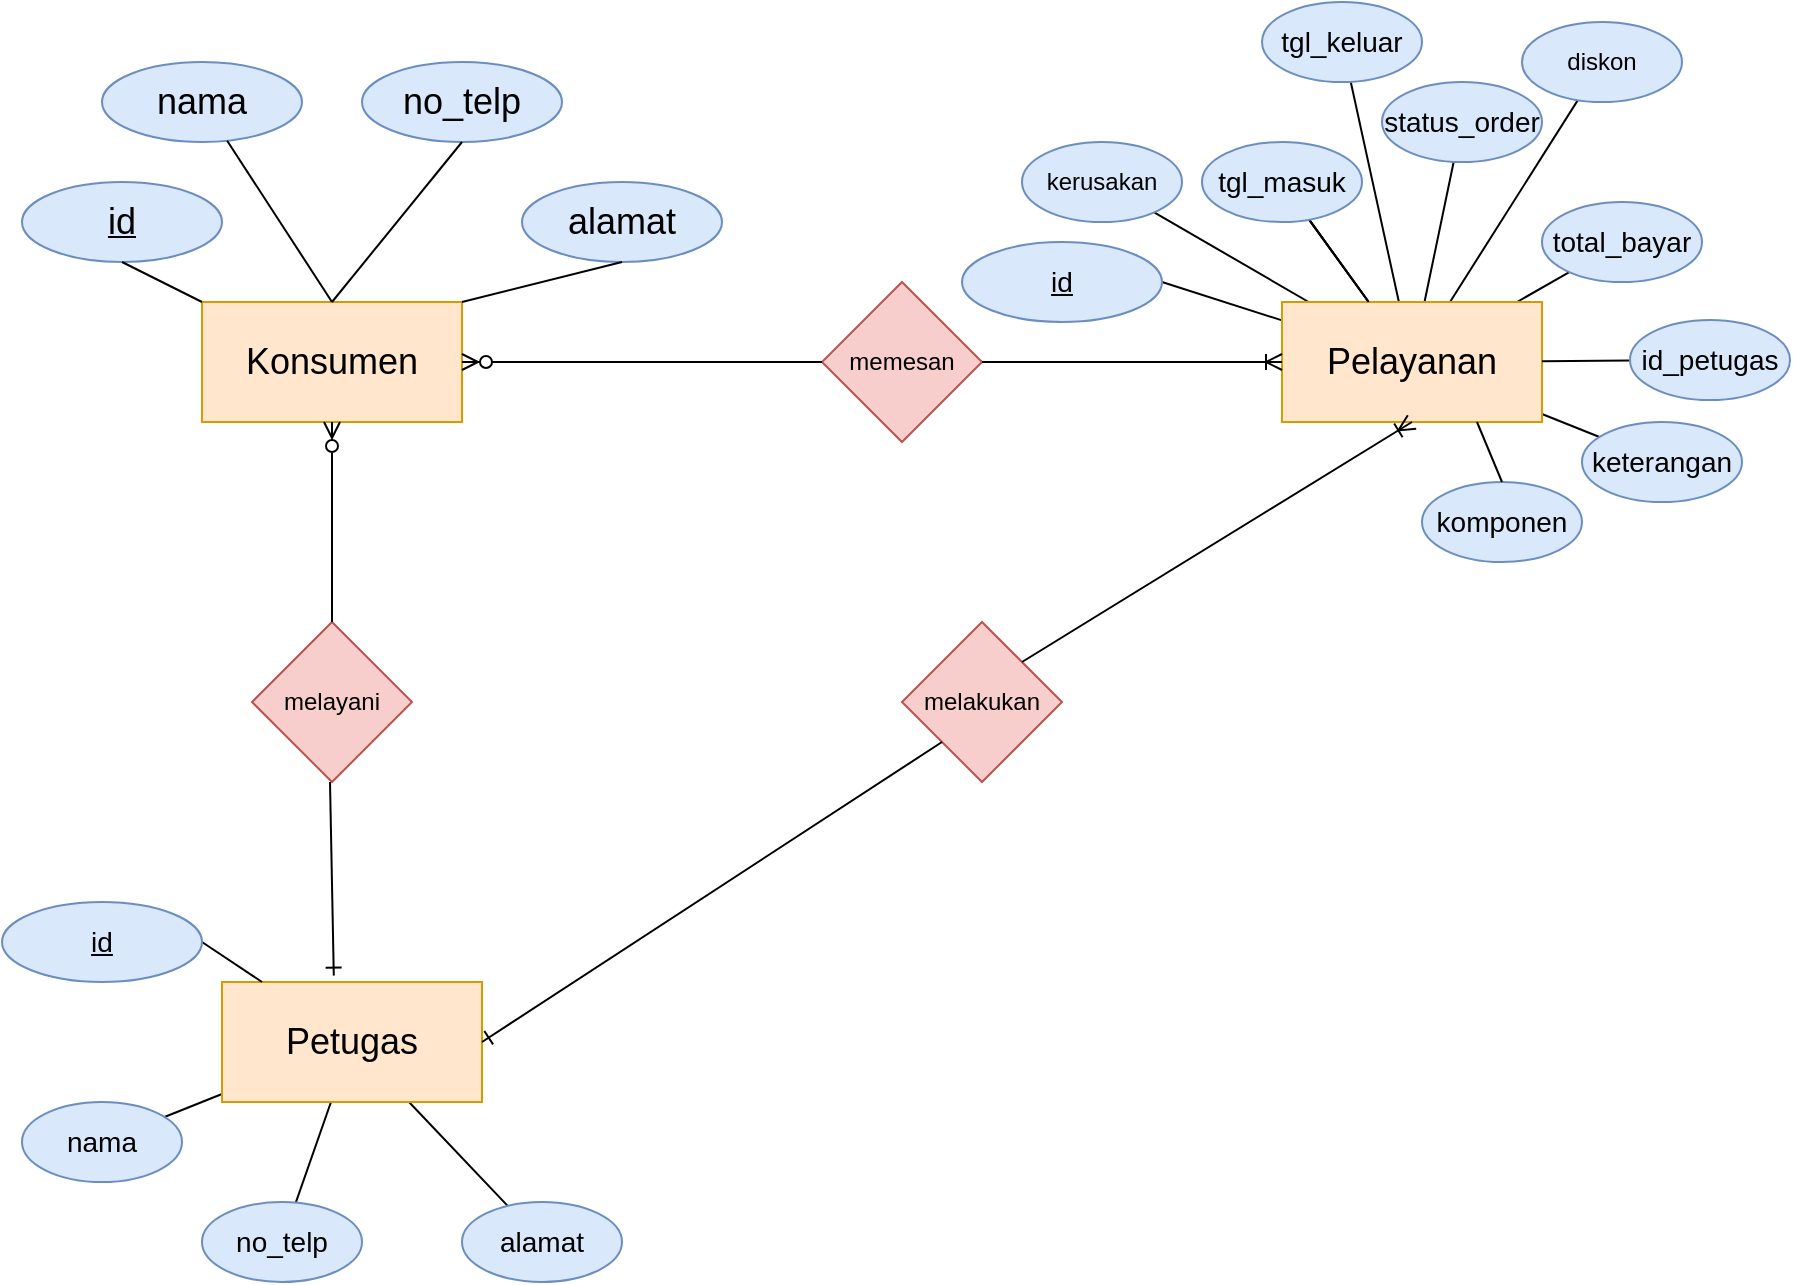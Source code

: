 <mxfile version="21.0.2" type="github" pages="4">
  <diagram name="ERD" id="htPlezA3IeBxIRGkQEzf">
    <mxGraphModel dx="1173" dy="645" grid="1" gridSize="10" guides="1" tooltips="1" connect="1" arrows="1" fold="1" page="1" pageScale="1" pageWidth="850" pageHeight="1100" math="0" shadow="0">
      <root>
        <mxCell id="0" />
        <mxCell id="1" parent="0" />
        <mxCell id="HZmKL3s_mQJtrYr-VFmA-1" value="&lt;font style=&quot;font-size: 18px;&quot;&gt;Konsumen&lt;/font&gt;" style="whiteSpace=wrap;html=1;align=center;fillColor=#ffe6cc;strokeColor=#d79b00;" vertex="1" parent="1">
          <mxGeometry x="430" y="310" width="130" height="60" as="geometry" />
        </mxCell>
        <mxCell id="HZmKL3s_mQJtrYr-VFmA-2" value="" style="edgeStyle=none;rounded=0;orthogonalLoop=1;jettySize=auto;html=1;fontSize=14;startArrow=none;startFill=0;endArrow=none;endFill=0;" edge="1" parent="1" source="HZmKL3s_mQJtrYr-VFmA-5" target="HZmKL3s_mQJtrYr-VFmA-45">
          <mxGeometry relative="1" as="geometry" />
        </mxCell>
        <mxCell id="HZmKL3s_mQJtrYr-VFmA-3" value="" style="edgeStyle=none;rounded=0;orthogonalLoop=1;jettySize=auto;html=1;fontSize=14;startArrow=none;startFill=0;endArrow=none;endFill=0;" edge="1" parent="1" source="HZmKL3s_mQJtrYr-VFmA-5" target="HZmKL3s_mQJtrYr-VFmA-46">
          <mxGeometry relative="1" as="geometry" />
        </mxCell>
        <mxCell id="HZmKL3s_mQJtrYr-VFmA-4" value="" style="edgeStyle=none;rounded=0;orthogonalLoop=1;jettySize=auto;html=1;fontSize=14;startArrow=none;startFill=0;endArrow=none;endFill=0;" edge="1" parent="1" source="HZmKL3s_mQJtrYr-VFmA-5" target="HZmKL3s_mQJtrYr-VFmA-47">
          <mxGeometry relative="1" as="geometry" />
        </mxCell>
        <mxCell id="HZmKL3s_mQJtrYr-VFmA-5" value="&lt;font style=&quot;font-size: 18px;&quot;&gt;Petugas&lt;/font&gt;" style="whiteSpace=wrap;html=1;align=center;fillColor=#ffe6cc;strokeColor=#d79b00;" vertex="1" parent="1">
          <mxGeometry x="440" y="650" width="130" height="60" as="geometry" />
        </mxCell>
        <mxCell id="HZmKL3s_mQJtrYr-VFmA-6" value="" style="edgeStyle=none;rounded=0;orthogonalLoop=1;jettySize=auto;html=1;fontSize=18;startArrow=none;startFill=0;endArrow=none;endFill=0;entryX=1;entryY=0.5;entryDx=0;entryDy=0;" edge="1" parent="1" source="HZmKL3s_mQJtrYr-VFmA-15" target="HZmKL3s_mQJtrYr-VFmA-42">
          <mxGeometry relative="1" as="geometry">
            <mxPoint x="906" y="300" as="targetPoint" />
          </mxGeometry>
        </mxCell>
        <mxCell id="HZmKL3s_mQJtrYr-VFmA-7" value="" style="edgeStyle=none;rounded=0;orthogonalLoop=1;jettySize=auto;html=1;fontSize=18;startArrow=none;startFill=0;endArrow=none;endFill=0;" edge="1" parent="1" source="HZmKL3s_mQJtrYr-VFmA-15" target="HZmKL3s_mQJtrYr-VFmA-33">
          <mxGeometry relative="1" as="geometry" />
        </mxCell>
        <mxCell id="HZmKL3s_mQJtrYr-VFmA-8" value="" style="edgeStyle=none;rounded=0;orthogonalLoop=1;jettySize=auto;html=1;fontSize=14;startArrow=none;startFill=0;endArrow=none;endFill=0;" edge="1" parent="1" source="HZmKL3s_mQJtrYr-VFmA-15" target="HZmKL3s_mQJtrYr-VFmA-35">
          <mxGeometry relative="1" as="geometry" />
        </mxCell>
        <mxCell id="HZmKL3s_mQJtrYr-VFmA-9" value="" style="edgeStyle=none;rounded=0;orthogonalLoop=1;jettySize=auto;html=1;fontSize=14;startArrow=none;startFill=0;endArrow=none;endFill=0;" edge="1" parent="1" source="HZmKL3s_mQJtrYr-VFmA-15" target="HZmKL3s_mQJtrYr-VFmA-35">
          <mxGeometry relative="1" as="geometry" />
        </mxCell>
        <mxCell id="HZmKL3s_mQJtrYr-VFmA-10" value="" style="edgeStyle=none;rounded=0;orthogonalLoop=1;jettySize=auto;html=1;fontSize=14;startArrow=none;startFill=0;endArrow=none;endFill=0;" edge="1" parent="1" source="HZmKL3s_mQJtrYr-VFmA-15" target="HZmKL3s_mQJtrYr-VFmA-36">
          <mxGeometry relative="1" as="geometry" />
        </mxCell>
        <mxCell id="HZmKL3s_mQJtrYr-VFmA-11" value="" style="edgeStyle=none;rounded=0;orthogonalLoop=1;jettySize=auto;html=1;fontSize=14;startArrow=none;startFill=0;endArrow=none;endFill=0;" edge="1" parent="1" source="HZmKL3s_mQJtrYr-VFmA-15" target="HZmKL3s_mQJtrYr-VFmA-37">
          <mxGeometry relative="1" as="geometry" />
        </mxCell>
        <mxCell id="HZmKL3s_mQJtrYr-VFmA-12" value="" style="edgeStyle=none;rounded=0;orthogonalLoop=1;jettySize=auto;html=1;fontSize=14;startArrow=none;startFill=0;endArrow=none;endFill=0;" edge="1" parent="1" source="HZmKL3s_mQJtrYr-VFmA-15" target="HZmKL3s_mQJtrYr-VFmA-38">
          <mxGeometry relative="1" as="geometry" />
        </mxCell>
        <mxCell id="HZmKL3s_mQJtrYr-VFmA-13" value="" style="edgeStyle=none;rounded=0;orthogonalLoop=1;jettySize=auto;html=1;fontSize=14;startArrow=none;startFill=0;endArrow=none;endFill=0;" edge="1" parent="1" source="HZmKL3s_mQJtrYr-VFmA-15" target="HZmKL3s_mQJtrYr-VFmA-40">
          <mxGeometry relative="1" as="geometry" />
        </mxCell>
        <mxCell id="HZmKL3s_mQJtrYr-VFmA-14" value="" style="edgeStyle=none;rounded=0;orthogonalLoop=1;jettySize=auto;html=1;fontSize=14;startArrow=none;startFill=0;endArrow=none;endFill=0;" edge="1" parent="1" source="HZmKL3s_mQJtrYr-VFmA-15" target="HZmKL3s_mQJtrYr-VFmA-41">
          <mxGeometry relative="1" as="geometry" />
        </mxCell>
        <mxCell id="HZmKL3s_mQJtrYr-VFmA-15" value="&lt;font style=&quot;font-size: 18px;&quot;&gt;Pelayanan&lt;/font&gt;" style="whiteSpace=wrap;html=1;align=center;fillColor=#ffe6cc;strokeColor=#d79b00;" vertex="1" parent="1">
          <mxGeometry x="970" y="310" width="130" height="60" as="geometry" />
        </mxCell>
        <mxCell id="HZmKL3s_mQJtrYr-VFmA-16" value="melayani" style="rhombus;whiteSpace=wrap;html=1;fillColor=#f8cecc;strokeColor=#b85450;" vertex="1" parent="1">
          <mxGeometry x="455" y="470" width="80" height="80" as="geometry" />
        </mxCell>
        <mxCell id="HZmKL3s_mQJtrYr-VFmA-17" value="memesan" style="rhombus;whiteSpace=wrap;html=1;fillColor=#f8cecc;strokeColor=#b85450;" vertex="1" parent="1">
          <mxGeometry x="740" y="300" width="80" height="80" as="geometry" />
        </mxCell>
        <mxCell id="HZmKL3s_mQJtrYr-VFmA-18" value="melakukan" style="rhombus;whiteSpace=wrap;html=1;fillColor=#f8cecc;strokeColor=#b85450;" vertex="1" parent="1">
          <mxGeometry x="780" y="470" width="80" height="80" as="geometry" />
        </mxCell>
        <mxCell id="HZmKL3s_mQJtrYr-VFmA-19" value="" style="fontSize=12;html=1;endArrow=ERzeroToMany;endFill=0;rounded=0;" edge="1" parent="1">
          <mxGeometry width="100" height="100" relative="1" as="geometry">
            <mxPoint x="495" y="470" as="sourcePoint" />
            <mxPoint x="495" y="370" as="targetPoint" />
          </mxGeometry>
        </mxCell>
        <mxCell id="HZmKL3s_mQJtrYr-VFmA-20" value="" style="fontSize=12;html=1;endArrow=ERone;endFill=1;rounded=0;entryX=0.43;entryY=-0.053;entryDx=0;entryDy=0;entryPerimeter=0;" edge="1" parent="1" target="HZmKL3s_mQJtrYr-VFmA-5">
          <mxGeometry width="100" height="100" relative="1" as="geometry">
            <mxPoint x="494" y="550" as="sourcePoint" />
            <mxPoint x="594" y="450" as="targetPoint" />
          </mxGeometry>
        </mxCell>
        <mxCell id="HZmKL3s_mQJtrYr-VFmA-21" value="" style="fontSize=12;html=1;endArrow=ERone;endFill=0;rounded=0;exitX=0;exitY=1;exitDx=0;exitDy=0;" edge="1" parent="1" source="HZmKL3s_mQJtrYr-VFmA-18">
          <mxGeometry width="100" height="100" relative="1" as="geometry">
            <mxPoint x="640" y="790" as="sourcePoint" />
            <mxPoint x="570" y="680" as="targetPoint" />
          </mxGeometry>
        </mxCell>
        <mxCell id="HZmKL3s_mQJtrYr-VFmA-22" value="" style="fontSize=12;html=1;endArrow=ERoneToMany;endFill=0;rounded=0;entryX=0.5;entryY=1;entryDx=0;entryDy=0;exitX=1;exitY=0;exitDx=0;exitDy=0;" edge="1" parent="1" source="HZmKL3s_mQJtrYr-VFmA-18" target="HZmKL3s_mQJtrYr-VFmA-15">
          <mxGeometry width="100" height="100" relative="1" as="geometry">
            <mxPoint x="1045" y="450" as="sourcePoint" />
            <mxPoint x="931.9" y="566.82" as="targetPoint" />
          </mxGeometry>
        </mxCell>
        <mxCell id="HZmKL3s_mQJtrYr-VFmA-23" value="" style="fontSize=12;html=1;endArrow=ERoneToMany;endFill=0;rounded=0;entryX=0;entryY=0.5;entryDx=0;entryDy=0;exitX=1;exitY=0.5;exitDx=0;exitDy=0;" edge="1" parent="1" source="HZmKL3s_mQJtrYr-VFmA-17" target="HZmKL3s_mQJtrYr-VFmA-15">
          <mxGeometry width="100" height="100" relative="1" as="geometry">
            <mxPoint x="880" y="440" as="sourcePoint" />
            <mxPoint x="980" y="340" as="targetPoint" />
          </mxGeometry>
        </mxCell>
        <mxCell id="HZmKL3s_mQJtrYr-VFmA-24" value="" style="fontSize=12;html=1;endArrow=ERzeroToMany;endFill=1;rounded=0;entryX=1;entryY=0.5;entryDx=0;entryDy=0;exitX=0;exitY=0.5;exitDx=0;exitDy=0;" edge="1" parent="1" source="HZmKL3s_mQJtrYr-VFmA-17" target="HZmKL3s_mQJtrYr-VFmA-1">
          <mxGeometry width="100" height="100" relative="1" as="geometry">
            <mxPoint x="535" y="339.41" as="sourcePoint" />
            <mxPoint x="695" y="339.41" as="targetPoint" />
          </mxGeometry>
        </mxCell>
        <mxCell id="HZmKL3s_mQJtrYr-VFmA-25" value="id" style="ellipse;whiteSpace=wrap;html=1;align=center;fontStyle=4;fontSize=18;fillColor=#dae8fc;strokeColor=#6c8ebf;" vertex="1" parent="1">
          <mxGeometry x="340" y="250" width="100" height="40" as="geometry" />
        </mxCell>
        <mxCell id="HZmKL3s_mQJtrYr-VFmA-26" value="" style="endArrow=none;html=1;rounded=0;fontSize=18;exitX=0.5;exitY=1;exitDx=0;exitDy=0;entryX=0;entryY=0;entryDx=0;entryDy=0;" edge="1" parent="1" source="HZmKL3s_mQJtrYr-VFmA-25" target="HZmKL3s_mQJtrYr-VFmA-1">
          <mxGeometry relative="1" as="geometry">
            <mxPoint x="380" y="270" as="sourcePoint" />
            <mxPoint x="540" y="270" as="targetPoint" />
          </mxGeometry>
        </mxCell>
        <mxCell id="HZmKL3s_mQJtrYr-VFmA-27" value="nama" style="ellipse;whiteSpace=wrap;html=1;align=center;fontSize=18;fillColor=#dae8fc;strokeColor=#6c8ebf;" vertex="1" parent="1">
          <mxGeometry x="380" y="190" width="100" height="40" as="geometry" />
        </mxCell>
        <mxCell id="HZmKL3s_mQJtrYr-VFmA-28" value="no_telp" style="ellipse;whiteSpace=wrap;html=1;align=center;fontSize=18;fillColor=#dae8fc;strokeColor=#6c8ebf;" vertex="1" parent="1">
          <mxGeometry x="510" y="190" width="100" height="40" as="geometry" />
        </mxCell>
        <mxCell id="HZmKL3s_mQJtrYr-VFmA-29" value="alamat" style="ellipse;whiteSpace=wrap;html=1;align=center;fontSize=18;fillColor=#dae8fc;strokeColor=#6c8ebf;" vertex="1" parent="1">
          <mxGeometry x="590" y="250" width="100" height="40" as="geometry" />
        </mxCell>
        <mxCell id="HZmKL3s_mQJtrYr-VFmA-30" value="" style="endArrow=none;html=1;rounded=0;fontSize=18;exitX=0.5;exitY=1;exitDx=0;exitDy=0;entryX=0.5;entryY=0;entryDx=0;entryDy=0;" edge="1" parent="1" source="HZmKL3s_mQJtrYr-VFmA-28" target="HZmKL3s_mQJtrYr-VFmA-1">
          <mxGeometry relative="1" as="geometry">
            <mxPoint x="400" y="300" as="sourcePoint" />
            <mxPoint x="440" y="320" as="targetPoint" />
          </mxGeometry>
        </mxCell>
        <mxCell id="HZmKL3s_mQJtrYr-VFmA-31" value="" style="endArrow=none;html=1;rounded=0;fontSize=18;exitX=0.5;exitY=1;exitDx=0;exitDy=0;entryX=1;entryY=0;entryDx=0;entryDy=0;" edge="1" parent="1" source="HZmKL3s_mQJtrYr-VFmA-29" target="HZmKL3s_mQJtrYr-VFmA-1">
          <mxGeometry relative="1" as="geometry">
            <mxPoint x="410" y="310" as="sourcePoint" />
            <mxPoint x="450" y="330" as="targetPoint" />
          </mxGeometry>
        </mxCell>
        <mxCell id="HZmKL3s_mQJtrYr-VFmA-32" value="" style="endArrow=none;html=1;rounded=0;fontSize=18;entryX=0.5;entryY=0;entryDx=0;entryDy=0;" edge="1" parent="1" source="HZmKL3s_mQJtrYr-VFmA-27" target="HZmKL3s_mQJtrYr-VFmA-1">
          <mxGeometry relative="1" as="geometry">
            <mxPoint x="420" y="320" as="sourcePoint" />
            <mxPoint x="460" y="340" as="targetPoint" />
          </mxGeometry>
        </mxCell>
        <mxCell id="HZmKL3s_mQJtrYr-VFmA-33" value="kerusakan" style="ellipse;whiteSpace=wrap;html=1;fillColor=#dae8fc;strokeColor=#6c8ebf;" vertex="1" parent="1">
          <mxGeometry x="840" y="230" width="80" height="40" as="geometry" />
        </mxCell>
        <mxCell id="HZmKL3s_mQJtrYr-VFmA-34" value="" style="edgeStyle=none;rounded=0;orthogonalLoop=1;jettySize=auto;html=1;fontSize=14;startArrow=none;startFill=0;endArrow=none;endFill=0;" edge="1" parent="1" source="HZmKL3s_mQJtrYr-VFmA-35" target="HZmKL3s_mQJtrYr-VFmA-15">
          <mxGeometry relative="1" as="geometry" />
        </mxCell>
        <mxCell id="HZmKL3s_mQJtrYr-VFmA-35" value="&lt;font style=&quot;font-size: 14px;&quot;&gt;tgl_masuk&lt;/font&gt;" style="ellipse;whiteSpace=wrap;html=1;fillColor=#dae8fc;strokeColor=#6c8ebf;" vertex="1" parent="1">
          <mxGeometry x="930" y="230" width="80" height="40" as="geometry" />
        </mxCell>
        <mxCell id="HZmKL3s_mQJtrYr-VFmA-36" value="&lt;font style=&quot;font-size: 14px;&quot;&gt;tgl_keluar&lt;/font&gt;" style="ellipse;whiteSpace=wrap;html=1;fillColor=#dae8fc;strokeColor=#6c8ebf;" vertex="1" parent="1">
          <mxGeometry x="960" y="160" width="80" height="40" as="geometry" />
        </mxCell>
        <mxCell id="HZmKL3s_mQJtrYr-VFmA-37" value="&lt;font style=&quot;font-size: 14px;&quot;&gt;status_order&lt;/font&gt;" style="ellipse;whiteSpace=wrap;html=1;fillColor=#dae8fc;strokeColor=#6c8ebf;" vertex="1" parent="1">
          <mxGeometry x="1020" y="200" width="80" height="40" as="geometry" />
        </mxCell>
        <mxCell id="HZmKL3s_mQJtrYr-VFmA-38" value="diskon" style="ellipse;whiteSpace=wrap;html=1;fillColor=#dae8fc;strokeColor=#6c8ebf;" vertex="1" parent="1">
          <mxGeometry x="1090" y="170" width="80" height="40" as="geometry" />
        </mxCell>
        <mxCell id="HZmKL3s_mQJtrYr-VFmA-39" style="edgeStyle=none;rounded=0;orthogonalLoop=1;jettySize=auto;html=1;exitX=0.5;exitY=0;exitDx=0;exitDy=0;fontSize=14;startArrow=none;startFill=0;endArrow=none;endFill=0;" edge="1" parent="1" source="HZmKL3s_mQJtrYr-VFmA-33" target="HZmKL3s_mQJtrYr-VFmA-33">
          <mxGeometry relative="1" as="geometry" />
        </mxCell>
        <mxCell id="HZmKL3s_mQJtrYr-VFmA-40" value="&lt;font style=&quot;font-size: 14px;&quot;&gt;total_bayar&lt;/font&gt;" style="ellipse;whiteSpace=wrap;html=1;fillColor=#dae8fc;strokeColor=#6c8ebf;" vertex="1" parent="1">
          <mxGeometry x="1100" y="260" width="80" height="40" as="geometry" />
        </mxCell>
        <mxCell id="HZmKL3s_mQJtrYr-VFmA-41" value="&lt;font style=&quot;font-size: 14px;&quot;&gt;keterangan&lt;/font&gt;" style="ellipse;whiteSpace=wrap;html=1;fillColor=#dae8fc;strokeColor=#6c8ebf;" vertex="1" parent="1">
          <mxGeometry x="1120" y="370" width="80" height="40" as="geometry" />
        </mxCell>
        <mxCell id="HZmKL3s_mQJtrYr-VFmA-42" value="id" style="ellipse;whiteSpace=wrap;html=1;align=center;fontStyle=4;fontSize=14;fillColor=#dae8fc;strokeColor=#6c8ebf;" vertex="1" parent="1">
          <mxGeometry x="810" y="280" width="100" height="40" as="geometry" />
        </mxCell>
        <mxCell id="HZmKL3s_mQJtrYr-VFmA-43" value="" style="edgeStyle=none;rounded=0;orthogonalLoop=1;jettySize=auto;html=1;fontSize=14;startArrow=none;startFill=0;endArrow=none;endFill=0;exitX=1;exitY=0.5;exitDx=0;exitDy=0;" edge="1" parent="1" source="HZmKL3s_mQJtrYr-VFmA-44" target="HZmKL3s_mQJtrYr-VFmA-5">
          <mxGeometry relative="1" as="geometry" />
        </mxCell>
        <mxCell id="HZmKL3s_mQJtrYr-VFmA-44" value="id" style="ellipse;whiteSpace=wrap;html=1;align=center;fontStyle=4;fontSize=14;fillColor=#dae8fc;strokeColor=#6c8ebf;" vertex="1" parent="1">
          <mxGeometry x="330" y="610" width="100" height="40" as="geometry" />
        </mxCell>
        <mxCell id="HZmKL3s_mQJtrYr-VFmA-45" value="&lt;font style=&quot;font-size: 14px;&quot;&gt;nama&lt;/font&gt;" style="ellipse;whiteSpace=wrap;html=1;fillColor=#dae8fc;strokeColor=#6c8ebf;" vertex="1" parent="1">
          <mxGeometry x="340" y="710" width="80" height="40" as="geometry" />
        </mxCell>
        <mxCell id="HZmKL3s_mQJtrYr-VFmA-46" value="&lt;font style=&quot;font-size: 14px;&quot;&gt;no_telp&lt;/font&gt;" style="ellipse;whiteSpace=wrap;html=1;fillColor=#dae8fc;strokeColor=#6c8ebf;" vertex="1" parent="1">
          <mxGeometry x="430" y="760" width="80" height="40" as="geometry" />
        </mxCell>
        <mxCell id="HZmKL3s_mQJtrYr-VFmA-47" value="&lt;font style=&quot;font-size: 14px;&quot;&gt;alamat&lt;/font&gt;" style="ellipse;whiteSpace=wrap;html=1;fillColor=#dae8fc;strokeColor=#6c8ebf;" vertex="1" parent="1">
          <mxGeometry x="560" y="760" width="80" height="40" as="geometry" />
        </mxCell>
        <mxCell id="HZmKL3s_mQJtrYr-VFmA-48" value="" style="edgeStyle=none;rounded=0;orthogonalLoop=1;jettySize=auto;html=1;fontSize=11;startArrow=none;startFill=0;endArrow=none;endFill=0;" edge="1" parent="1" source="HZmKL3s_mQJtrYr-VFmA-49" target="HZmKL3s_mQJtrYr-VFmA-15">
          <mxGeometry relative="1" as="geometry" />
        </mxCell>
        <mxCell id="HZmKL3s_mQJtrYr-VFmA-49" value="&lt;font style=&quot;font-size: 14px;&quot;&gt;id_petugas&lt;/font&gt;" style="ellipse;whiteSpace=wrap;html=1;fillColor=#dae8fc;strokeColor=#6c8ebf;fontSize=11;" vertex="1" parent="1">
          <mxGeometry x="1144" y="319" width="80" height="40" as="geometry" />
        </mxCell>
        <mxCell id="HZmKL3s_mQJtrYr-VFmA-50" value="&lt;font style=&quot;font-size: 14px;&quot;&gt;komponen&lt;/font&gt;" style="ellipse;whiteSpace=wrap;html=1;fillColor=#dae8fc;strokeColor=#6c8ebf;fontSize=11;" vertex="1" parent="1">
          <mxGeometry x="1040" y="400" width="80" height="40" as="geometry" />
        </mxCell>
        <mxCell id="HZmKL3s_mQJtrYr-VFmA-51" value="" style="endArrow=none;html=1;rounded=0;fontSize=11;entryX=0.75;entryY=1;entryDx=0;entryDy=0;exitX=0.5;exitY=0;exitDx=0;exitDy=0;" edge="1" parent="1" source="HZmKL3s_mQJtrYr-VFmA-50" target="HZmKL3s_mQJtrYr-VFmA-15">
          <mxGeometry width="50" height="50" relative="1" as="geometry">
            <mxPoint x="1000" y="340" as="sourcePoint" />
            <mxPoint x="1050" y="290" as="targetPoint" />
          </mxGeometry>
        </mxCell>
      </root>
    </mxGraphModel>
  </diagram>
  <diagram id="Jm9PwdUYORpdDVK6vjWI" name="DFD">
    <mxGraphModel dx="293" dy="161" grid="1" gridSize="10" guides="1" tooltips="1" connect="1" arrows="1" fold="1" page="1" pageScale="1" pageWidth="827" pageHeight="1169" math="0" shadow="0">
      <root>
        <mxCell id="0" />
        <mxCell id="1" parent="0" />
        <mxCell id="LVSxcoO0-qX-cwGyIUrx-6" style="edgeStyle=orthogonalEdgeStyle;rounded=0;orthogonalLoop=1;jettySize=auto;html=1;" edge="1" parent="1" source="LVSxcoO0-qX-cwGyIUrx-1" target="LVSxcoO0-qX-cwGyIUrx-4">
          <mxGeometry relative="1" as="geometry" />
        </mxCell>
        <mxCell id="LVSxcoO0-qX-cwGyIUrx-8" style="edgeStyle=orthogonalEdgeStyle;rounded=0;orthogonalLoop=1;jettySize=auto;html=1;entryX=0.5;entryY=0;entryDx=0;entryDy=0;" edge="1" parent="1" source="LVSxcoO0-qX-cwGyIUrx-1" target="LVSxcoO0-qX-cwGyIUrx-3">
          <mxGeometry relative="1" as="geometry" />
        </mxCell>
        <mxCell id="ih2cscQuxJulBZhihAOq-1" style="edgeStyle=orthogonalEdgeStyle;rounded=0;orthogonalLoop=1;jettySize=auto;html=1;entryX=0.5;entryY=1;entryDx=0;entryDy=0;exitX=0.035;exitY=0.998;exitDx=0;exitDy=0;exitPerimeter=0;" edge="1" parent="1" source="ih2cscQuxJulBZhihAOq-2" target="LVSxcoO0-qX-cwGyIUrx-5">
          <mxGeometry relative="1" as="geometry">
            <mxPoint x="480" y="520" as="sourcePoint" />
            <Array as="points">
              <mxPoint x="620" y="520" />
            </Array>
          </mxGeometry>
        </mxCell>
        <mxCell id="AP3tPeCmNugFX8Ko3zgk-8" style="edgeStyle=orthogonalEdgeStyle;rounded=0;orthogonalLoop=1;jettySize=auto;html=1;entryX=1;entryY=0.5;entryDx=0;entryDy=0;" edge="1" parent="1" source="LVSxcoO0-qX-cwGyIUrx-1" target="LVSxcoO0-qX-cwGyIUrx-3">
          <mxGeometry relative="1" as="geometry">
            <Array as="points">
              <mxPoint x="390" y="750" />
            </Array>
          </mxGeometry>
        </mxCell>
        <mxCell id="aRg46CZS03gurwsT_-BC-1" style="edgeStyle=orthogonalEdgeStyle;rounded=0;orthogonalLoop=1;jettySize=auto;html=1;entryX=0.25;entryY=1;entryDx=0;entryDy=0;" edge="1" parent="1" source="LVSxcoO0-qX-cwGyIUrx-1" target="LVSxcoO0-qX-cwGyIUrx-2">
          <mxGeometry relative="1" as="geometry">
            <Array as="points">
              <mxPoint x="150" y="520" />
            </Array>
          </mxGeometry>
        </mxCell>
        <mxCell id="LVSxcoO0-qX-cwGyIUrx-1" value="Sisitem Informasi Aplikasi Laundry" style="ellipse;whiteSpace=wrap;html=1;aspect=fixed;" vertex="1" parent="1">
          <mxGeometry x="349" y="472" width="130" height="130" as="geometry" />
        </mxCell>
        <mxCell id="ih2cscQuxJulBZhihAOq-3" style="edgeStyle=orthogonalEdgeStyle;rounded=0;orthogonalLoop=1;jettySize=auto;html=1;entryX=0;entryY=0;entryDx=0;entryDy=0;" edge="1" parent="1" target="LVSxcoO0-qX-cwGyIUrx-1">
          <mxGeometry relative="1" as="geometry">
            <mxPoint x="240" y="305" as="sourcePoint" />
            <mxPoint x="368.038" y="486.038" as="targetPoint" />
          </mxGeometry>
        </mxCell>
        <mxCell id="LVSxcoO0-qX-cwGyIUrx-2" value="Administrator" style="rounded=0;whiteSpace=wrap;html=1;" vertex="1" parent="1">
          <mxGeometry x="120" y="279" width="120" height="60" as="geometry" />
        </mxCell>
        <mxCell id="LVSxcoO0-qX-cwGyIUrx-3" value="Konsumen" style="rounded=0;whiteSpace=wrap;html=1;" vertex="1" parent="1">
          <mxGeometry x="120" y="720" width="120" height="60" as="geometry" />
        </mxCell>
        <mxCell id="LVSxcoO0-qX-cwGyIUrx-10" style="edgeStyle=orthogonalEdgeStyle;rounded=0;orthogonalLoop=1;jettySize=auto;html=1;" edge="1" parent="1" source="LVSxcoO0-qX-cwGyIUrx-4" target="LVSxcoO0-qX-cwGyIUrx-1">
          <mxGeometry relative="1" as="geometry">
            <Array as="points">
              <mxPoint x="450" y="750" />
            </Array>
          </mxGeometry>
        </mxCell>
        <mxCell id="LVSxcoO0-qX-cwGyIUrx-4" value="Pemiik" style="rounded=0;whiteSpace=wrap;html=1;" vertex="1" parent="1">
          <mxGeometry x="560" y="720" width="120" height="60" as="geometry" />
        </mxCell>
        <mxCell id="AP3tPeCmNugFX8Ko3zgk-2" style="edgeStyle=orthogonalEdgeStyle;rounded=0;orthogonalLoop=1;jettySize=auto;html=1;" edge="1" parent="1" target="LVSxcoO0-qX-cwGyIUrx-1">
          <mxGeometry relative="1" as="geometry">
            <mxPoint x="560" y="303.048" as="sourcePoint" />
            <mxPoint x="510" y="430" as="targetPoint" />
            <Array as="points">
              <mxPoint x="450" y="303" />
            </Array>
          </mxGeometry>
        </mxCell>
        <mxCell id="j4QCfnTsD28CPVkeHP6J-1" style="edgeStyle=orthogonalEdgeStyle;rounded=0;orthogonalLoop=1;jettySize=auto;html=1;" edge="1" parent="1">
          <mxGeometry relative="1" as="geometry">
            <mxPoint x="560" y="318.027" as="sourcePoint" />
            <mxPoint x="429" y="472" as="targetPoint" />
            <Array as="points">
              <mxPoint x="430" y="318" />
            </Array>
          </mxGeometry>
        </mxCell>
        <mxCell id="LVSxcoO0-qX-cwGyIUrx-5" value="Karyawan" style="rounded=0;whiteSpace=wrap;html=1;" vertex="1" parent="1">
          <mxGeometry x="560" y="280" width="120" height="60" as="geometry" />
        </mxCell>
        <mxCell id="LVSxcoO0-qX-cwGyIUrx-7" value="Laporan Data Laundry" style="text;html=1;strokeColor=none;fillColor=none;align=center;verticalAlign=middle;whiteSpace=wrap;rounded=0;" vertex="1" parent="1">
          <mxGeometry x="510" y="540" width="100" height="30" as="geometry" />
        </mxCell>
        <mxCell id="LVSxcoO0-qX-cwGyIUrx-9" value="Informasi Data Laundry" style="text;html=1;strokeColor=none;fillColor=none;align=center;verticalAlign=middle;whiteSpace=wrap;rounded=0;" vertex="1" parent="1">
          <mxGeometry x="210" y="540" width="110" height="30" as="geometry" />
        </mxCell>
        <mxCell id="LVSxcoO0-qX-cwGyIUrx-11" value="Login, Logout" style="text;html=1;strokeColor=none;fillColor=none;align=center;verticalAlign=middle;whiteSpace=wrap;rounded=0;" vertex="1" parent="1">
          <mxGeometry x="460" y="724" width="100" height="30" as="geometry" />
        </mxCell>
        <mxCell id="ih2cscQuxJulBZhihAOq-2" value="Informasi Data Laundry" style="text;html=1;strokeColor=none;fillColor=none;align=center;verticalAlign=middle;whiteSpace=wrap;rounded=0;" vertex="1" parent="1">
          <mxGeometry x="472" y="490" width="150" height="30" as="geometry" />
        </mxCell>
        <mxCell id="ih2cscQuxJulBZhihAOq-4" value="Data Layanan" style="text;html=1;strokeColor=none;fillColor=none;align=center;verticalAlign=middle;whiteSpace=wrap;rounded=0;" vertex="1" parent="1">
          <mxGeometry x="242" y="313" width="80" height="30" as="geometry" />
        </mxCell>
        <mxCell id="ih2cscQuxJulBZhihAOq-5" value="Data User" style="text;html=1;strokeColor=none;fillColor=none;align=center;verticalAlign=middle;whiteSpace=wrap;rounded=0;" vertex="1" parent="1">
          <mxGeometry x="232" y="284" width="140" height="30" as="geometry" />
        </mxCell>
        <mxCell id="ih2cscQuxJulBZhihAOq-8" style="edgeStyle=orthogonalEdgeStyle;rounded=0;orthogonalLoop=1;jettySize=auto;html=1;" edge="1" parent="1">
          <mxGeometry relative="1" as="geometry">
            <mxPoint x="240" y="320" as="sourcePoint" />
            <mxPoint x="363.1" y="496.0" as="targetPoint" />
            <Array as="points">
              <mxPoint x="324" y="320" />
              <mxPoint x="324" y="496" />
            </Array>
          </mxGeometry>
        </mxCell>
        <mxCell id="AP3tPeCmNugFX8Ko3zgk-3" value="Data Pelanggan" style="text;html=1;strokeColor=none;fillColor=none;align=center;verticalAlign=middle;whiteSpace=wrap;rounded=0;" vertex="1" parent="1">
          <mxGeometry x="458" y="279" width="90" height="30" as="geometry" />
        </mxCell>
        <mxCell id="AP3tPeCmNugFX8Ko3zgk-6" value="Nota Laundry" style="text;html=1;strokeColor=none;fillColor=none;align=center;verticalAlign=middle;whiteSpace=wrap;rounded=0;" vertex="1" parent="1">
          <mxGeometry x="262" y="724" width="110" height="30" as="geometry" />
        </mxCell>
        <mxCell id="j4QCfnTsD28CPVkeHP6J-2" value="Data Pembayaran" style="text;html=1;strokeColor=none;fillColor=none;align=center;verticalAlign=middle;whiteSpace=wrap;rounded=0;" vertex="1" parent="1">
          <mxGeometry x="454" y="316" width="102" height="30" as="geometry" />
        </mxCell>
        <mxCell id="aRg46CZS03gurwsT_-BC-2" value="Informasi Data Laundry" style="text;html=1;strokeColor=none;fillColor=none;align=center;verticalAlign=middle;whiteSpace=wrap;rounded=0;" vertex="1" parent="1">
          <mxGeometry x="150" y="490" width="150" height="30" as="geometry" />
        </mxCell>
      </root>
    </mxGraphModel>
  </diagram>
  <diagram id="d3qWESnHsiVO22d-TLKT" name="Use Case">
    <mxGraphModel dx="1862" dy="502" grid="1" gridSize="10" guides="1" tooltips="1" connect="1" arrows="1" fold="1" page="1" pageScale="1" pageWidth="827" pageHeight="1169" math="0" shadow="0">
      <root>
        <mxCell id="0" />
        <mxCell id="1" parent="0" />
        <mxCell id="l0cyVBOqyjnwJJdQDCPu-1" value="Use Case Laundry Ujikom" style="swimlane;whiteSpace=wrap;html=1;" parent="1" vertex="1">
          <mxGeometry x="85" y="36" width="680" height="1000" as="geometry">
            <mxRectangle x="85" y="40" width="170" height="30" as="alternateBounds" />
          </mxGeometry>
        </mxCell>
        <mxCell id="l0cyVBOqyjnwJJdQDCPu-3" value="tambah data jenis layanan" style="ellipse;whiteSpace=wrap;html=1;verticalAlign=top;" parent="l0cyVBOqyjnwJJdQDCPu-1" vertex="1">
          <mxGeometry x="120" y="40" width="110" height="40" as="geometry" />
        </mxCell>
        <mxCell id="l0cyVBOqyjnwJJdQDCPu-5" value="edit data jenis layanan" style="ellipse;whiteSpace=wrap;html=1;verticalAlign=top;" parent="l0cyVBOqyjnwJJdQDCPu-1" vertex="1">
          <mxGeometry x="120" y="95" width="100" height="45" as="geometry" />
        </mxCell>
        <mxCell id="l0cyVBOqyjnwJJdQDCPu-7" value="hapus data jenis layanan" style="ellipse;whiteSpace=wrap;html=1;verticalAlign=top;" parent="l0cyVBOqyjnwJJdQDCPu-1" vertex="1">
          <mxGeometry x="120" y="150" width="100" height="40" as="geometry" />
        </mxCell>
        <mxCell id="l0cyVBOqyjnwJJdQDCPu-9" value="tambah data karyawan" style="ellipse;whiteSpace=wrap;html=1;verticalAlign=top;" parent="l0cyVBOqyjnwJJdQDCPu-1" vertex="1">
          <mxGeometry x="120" y="210" width="100" height="40" as="geometry" />
        </mxCell>
        <mxCell id="l0cyVBOqyjnwJJdQDCPu-10" value="edit data &lt;br&gt;karyawan" style="ellipse;whiteSpace=wrap;html=1;verticalAlign=top;" parent="l0cyVBOqyjnwJJdQDCPu-1" vertex="1">
          <mxGeometry x="120" y="268" width="100" height="40" as="geometry" />
        </mxCell>
        <mxCell id="l0cyVBOqyjnwJJdQDCPu-12" value="tambah data jenis pembayaran" style="ellipse;whiteSpace=wrap;html=1;verticalAlign=top;" parent="l0cyVBOqyjnwJJdQDCPu-1" vertex="1">
          <mxGeometry x="128" y="555" width="110" height="40" as="geometry" />
        </mxCell>
        <mxCell id="l0cyVBOqyjnwJJdQDCPu-14" value="edit data jenis pembayaran" style="ellipse;whiteSpace=wrap;html=1;verticalAlign=top;" parent="l0cyVBOqyjnwJJdQDCPu-1" vertex="1">
          <mxGeometry x="125" y="611" width="100" height="40" as="geometry" />
        </mxCell>
        <mxCell id="l0cyVBOqyjnwJJdQDCPu-15" value="entri transaksi order" style="ellipse;whiteSpace=wrap;html=1;verticalAlign=top;" parent="l0cyVBOqyjnwJJdQDCPu-1" vertex="1">
          <mxGeometry x="170" y="750" width="100" height="40" as="geometry" />
        </mxCell>
        <mxCell id="l0cyVBOqyjnwJJdQDCPu-16" value="generate laporan" style="ellipse;whiteSpace=wrap;html=1;verticalAlign=top;" parent="l0cyVBOqyjnwJJdQDCPu-1" vertex="1">
          <mxGeometry x="170" y="810" width="100" height="30" as="geometry" />
        </mxCell>
        <mxCell id="l0cyVBOqyjnwJJdQDCPu-17" value="lihat histori order" style="ellipse;whiteSpace=wrap;html=1;verticalAlign=top;" parent="l0cyVBOqyjnwJJdQDCPu-1" vertex="1">
          <mxGeometry x="125" y="870" width="110" height="30" as="geometry" />
        </mxCell>
        <mxCell id="l0cyVBOqyjnwJJdQDCPu-23" value="login" style="ellipse;whiteSpace=wrap;html=1;verticalAlign=top;" parent="l0cyVBOqyjnwJJdQDCPu-1" vertex="1">
          <mxGeometry x="525" y="385" width="100" height="30" as="geometry" />
        </mxCell>
        <mxCell id="l0cyVBOqyjnwJJdQDCPu-25" value="hapus data jenis pembayaran" style="ellipse;whiteSpace=wrap;html=1;verticalAlign=top;" parent="l0cyVBOqyjnwJJdQDCPu-1" vertex="1">
          <mxGeometry x="107" y="666" width="100" height="40" as="geometry" />
        </mxCell>
        <mxCell id="l0cyVBOqyjnwJJdQDCPu-27" value="hapus data &lt;br&gt;karyawan" style="ellipse;whiteSpace=wrap;html=1;verticalAlign=top;" parent="l0cyVBOqyjnwJJdQDCPu-1" vertex="1">
          <mxGeometry x="110" y="320" width="100" height="40" as="geometry" />
        </mxCell>
        <mxCell id="l0cyVBOqyjnwJJdQDCPu-29" value="tambah data pelanggan" style="ellipse;whiteSpace=wrap;html=1;verticalAlign=top;" parent="l0cyVBOqyjnwJJdQDCPu-1" vertex="1">
          <mxGeometry x="110" y="380" width="110" height="40" as="geometry" />
        </mxCell>
        <mxCell id="l0cyVBOqyjnwJJdQDCPu-31" value="edit data pelanggan" style="ellipse;whiteSpace=wrap;html=1;verticalAlign=top;" parent="l0cyVBOqyjnwJJdQDCPu-1" vertex="1">
          <mxGeometry x="130" y="440" width="100" height="40" as="geometry" />
        </mxCell>
        <mxCell id="l0cyVBOqyjnwJJdQDCPu-33" value="hapus data pelanggan" style="ellipse;whiteSpace=wrap;html=1;verticalAlign=top;" parent="l0cyVBOqyjnwJJdQDCPu-1" vertex="1">
          <mxGeometry x="130" y="500" width="110" height="40" as="geometry" />
        </mxCell>
        <mxCell id="l0cyVBOqyjnwJJdQDCPu-34" value="mengelola data jenis layanan" style="ellipse;whiteSpace=wrap;html=1;verticalAlign=top;" parent="l0cyVBOqyjnwJJdQDCPu-1" vertex="1">
          <mxGeometry x="320" y="100" width="130" height="40" as="geometry" />
        </mxCell>
        <mxCell id="l0cyVBOqyjnwJJdQDCPu-36" value="mengelola data karyawan" style="ellipse;whiteSpace=wrap;html=1;verticalAlign=top;" parent="l0cyVBOqyjnwJJdQDCPu-1" vertex="1">
          <mxGeometry x="330" y="268" width="130" height="40" as="geometry" />
        </mxCell>
        <mxCell id="l0cyVBOqyjnwJJdQDCPu-37" value="mengelola data pelanggan" style="ellipse;whiteSpace=wrap;html=1;verticalAlign=top;" parent="l0cyVBOqyjnwJJdQDCPu-1" vertex="1">
          <mxGeometry x="320" y="430" width="130" height="40" as="geometry" />
        </mxCell>
        <mxCell id="l0cyVBOqyjnwJJdQDCPu-38" value="mengelola data jenis pembayaran" style="ellipse;whiteSpace=wrap;html=1;verticalAlign=top;" parent="l0cyVBOqyjnwJJdQDCPu-1" vertex="1">
          <mxGeometry x="330" y="620" width="130" height="40" as="geometry" />
        </mxCell>
        <mxCell id="llFTwuQZNTX0Enhr4afp-2" value="&amp;lt;&amp;lt;include&amp;gt;&amp;gt;" style="html=1;verticalAlign=bottom;labelBackgroundColor=none;endArrow=open;endFill=0;dashed=1;rounded=0;exitX=0.99;exitY=0.377;exitDx=0;exitDy=0;exitPerimeter=0;entryX=0.423;entryY=1.148;entryDx=0;entryDy=0;entryPerimeter=0;" parent="l0cyVBOqyjnwJJdQDCPu-1" source="l0cyVBOqyjnwJJdQDCPu-38" target="l0cyVBOqyjnwJJdQDCPu-23" edge="1">
          <mxGeometry x="-0.037" y="2" width="160" relative="1" as="geometry">
            <mxPoint x="425" y="610" as="sourcePoint" />
            <mxPoint x="585" y="610" as="targetPoint" />
            <mxPoint as="offset" />
          </mxGeometry>
        </mxCell>
        <mxCell id="llFTwuQZNTX0Enhr4afp-3" value="&amp;lt;&amp;lt;include&amp;gt;&amp;gt;" style="html=1;verticalAlign=bottom;labelBackgroundColor=none;endArrow=open;endFill=0;dashed=1;rounded=0;exitX=0.962;exitY=0.25;exitDx=0;exitDy=0;exitPerimeter=0;entryX=0;entryY=0.5;entryDx=0;entryDy=0;" parent="l0cyVBOqyjnwJJdQDCPu-1" source="l0cyVBOqyjnwJJdQDCPu-37" target="l0cyVBOqyjnwJJdQDCPu-23" edge="1">
          <mxGeometry x="-0.037" y="2" width="160" relative="1" as="geometry">
            <mxPoint x="395" y="587" as="sourcePoint" />
            <mxPoint x="497" y="370" as="targetPoint" />
            <mxPoint as="offset" />
          </mxGeometry>
        </mxCell>
        <mxCell id="llFTwuQZNTX0Enhr4afp-4" value="&amp;lt;&amp;lt;include&amp;gt;&amp;gt;" style="html=1;verticalAlign=bottom;labelBackgroundColor=none;endArrow=open;endFill=0;dashed=1;rounded=0;entryX=0;entryY=0;entryDx=0;entryDy=0;exitX=1;exitY=0.5;exitDx=0;exitDy=0;" parent="l0cyVBOqyjnwJJdQDCPu-1" source="l0cyVBOqyjnwJJdQDCPu-36" target="l0cyVBOqyjnwJJdQDCPu-23" edge="1">
          <mxGeometry width="160" relative="1" as="geometry">
            <mxPoint x="415" y="310" as="sourcePoint" />
            <mxPoint x="575" y="310" as="targetPoint" />
          </mxGeometry>
        </mxCell>
        <mxCell id="llFTwuQZNTX0Enhr4afp-5" value="&amp;lt;&amp;lt;include&amp;gt;&amp;gt;" style="html=1;verticalAlign=bottom;labelBackgroundColor=none;endArrow=open;endFill=0;dashed=1;rounded=0;entryX=0.806;entryY=0.017;entryDx=0;entryDy=0;entryPerimeter=0;exitX=0.962;exitY=0.75;exitDx=0;exitDy=0;exitPerimeter=0;" parent="l0cyVBOqyjnwJJdQDCPu-1" source="l0cyVBOqyjnwJJdQDCPu-34" target="l0cyVBOqyjnwJJdQDCPu-23" edge="1">
          <mxGeometry width="160" relative="1" as="geometry">
            <mxPoint x="445" y="190" as="sourcePoint" />
            <mxPoint x="605" y="190" as="targetPoint" />
          </mxGeometry>
        </mxCell>
        <mxCell id="llFTwuQZNTX0Enhr4afp-7" value="&amp;lt;&amp;lt;extend&amp;gt;&amp;gt;" style="html=1;verticalAlign=bottom;labelBackgroundColor=none;endArrow=open;endFill=0;dashed=1;rounded=0;exitX=0.06;exitY=0.196;exitDx=0;exitDy=0;exitPerimeter=0;entryX=1;entryY=0.5;entryDx=0;entryDy=0;" parent="l0cyVBOqyjnwJJdQDCPu-1" source="l0cyVBOqyjnwJJdQDCPu-38" target="l0cyVBOqyjnwJJdQDCPu-12" edge="1">
          <mxGeometry width="160" relative="1" as="geometry">
            <mxPoint x="230" y="610" as="sourcePoint" />
            <mxPoint x="390" y="610" as="targetPoint" />
          </mxGeometry>
        </mxCell>
        <mxCell id="llFTwuQZNTX0Enhr4afp-8" value="&amp;lt;&amp;lt;extend&amp;gt;&amp;gt;" style="html=1;verticalAlign=bottom;labelBackgroundColor=none;endArrow=open;endFill=0;dashed=1;rounded=0;exitX=0;exitY=0.5;exitDx=0;exitDy=0;entryX=1;entryY=0.5;entryDx=0;entryDy=0;" parent="l0cyVBOqyjnwJJdQDCPu-1" source="l0cyVBOqyjnwJJdQDCPu-38" target="l0cyVBOqyjnwJJdQDCPu-14" edge="1">
          <mxGeometry width="160" relative="1" as="geometry">
            <mxPoint x="348" y="657" as="sourcePoint" />
            <mxPoint x="245" y="609" as="targetPoint" />
          </mxGeometry>
        </mxCell>
        <mxCell id="llFTwuQZNTX0Enhr4afp-9" value="&amp;lt;&amp;lt;extend&amp;gt;&amp;gt;" style="edgeStyle=none;html=1;startArrow=open;endArrow=none;startSize=12;verticalAlign=bottom;dashed=1;labelBackgroundColor=none;rounded=0;entryX=0;entryY=1;entryDx=0;entryDy=0;exitX=0.958;exitY=0.246;exitDx=0;exitDy=0;exitPerimeter=0;" parent="l0cyVBOqyjnwJJdQDCPu-1" source="l0cyVBOqyjnwJJdQDCPu-25" target="l0cyVBOqyjnwJJdQDCPu-38" edge="1">
          <mxGeometry width="160" relative="1" as="geometry">
            <mxPoint x="215" y="688" as="sourcePoint" />
            <mxPoint x="349.32" y="652.228" as="targetPoint" />
          </mxGeometry>
        </mxCell>
        <mxCell id="llFTwuQZNTX0Enhr4afp-10" value="&amp;lt;&amp;lt;extend&amp;gt;&amp;gt;" style="html=1;verticalAlign=bottom;labelBackgroundColor=none;endArrow=open;endFill=0;dashed=1;rounded=0;exitX=0.337;exitY=1.004;exitDx=0;exitDy=0;exitPerimeter=0;entryX=1;entryY=0.5;entryDx=0;entryDy=0;" parent="l0cyVBOqyjnwJJdQDCPu-1" source="l0cyVBOqyjnwJJdQDCPu-37" target="l0cyVBOqyjnwJJdQDCPu-33" edge="1">
          <mxGeometry width="160" relative="1" as="geometry">
            <mxPoint x="348" y="567" as="sourcePoint" />
            <mxPoint x="245" y="519" as="targetPoint" />
          </mxGeometry>
        </mxCell>
        <mxCell id="llFTwuQZNTX0Enhr4afp-11" value="&amp;lt;&amp;lt;extend&amp;gt;&amp;gt;" style="html=1;verticalAlign=bottom;labelBackgroundColor=none;endArrow=open;endFill=0;dashed=1;rounded=0;exitX=0;exitY=0.5;exitDx=0;exitDy=0;entryX=1;entryY=0.5;entryDx=0;entryDy=0;" parent="l0cyVBOqyjnwJJdQDCPu-1" source="l0cyVBOqyjnwJJdQDCPu-37" target="l0cyVBOqyjnwJJdQDCPu-31" edge="1">
          <mxGeometry width="160" relative="1" as="geometry">
            <mxPoint x="334" y="435" as="sourcePoint" />
            <mxPoint x="210" y="485" as="targetPoint" />
          </mxGeometry>
        </mxCell>
        <mxCell id="llFTwuQZNTX0Enhr4afp-12" value="&amp;lt;&amp;lt;extend&amp;gt;&amp;gt;" style="html=1;verticalAlign=bottom;labelBackgroundColor=none;endArrow=open;endFill=0;dashed=1;rounded=0;exitX=0;exitY=0;exitDx=0;exitDy=0;" parent="l0cyVBOqyjnwJJdQDCPu-1" edge="1">
          <mxGeometry width="160" relative="1" as="geometry">
            <mxPoint x="343.21" y="433.805" as="sourcePoint" />
            <mxPoint x="216.984" y="407.775" as="targetPoint" />
          </mxGeometry>
        </mxCell>
        <mxCell id="llFTwuQZNTX0Enhr4afp-13" value="&amp;lt;&amp;lt;extend&amp;gt;&amp;gt;" style="html=1;verticalAlign=bottom;labelBackgroundColor=none;endArrow=open;endFill=0;dashed=1;rounded=0;exitX=0.337;exitY=1.004;exitDx=0;exitDy=0;exitPerimeter=0;entryX=1;entryY=0.5;entryDx=0;entryDy=0;" parent="l0cyVBOqyjnwJJdQDCPu-1" target="l0cyVBOqyjnwJJdQDCPu-27" edge="1">
          <mxGeometry width="160" relative="1" as="geometry">
            <mxPoint x="344" y="300" as="sourcePoint" />
            <mxPoint x="220" y="350" as="targetPoint" />
          </mxGeometry>
        </mxCell>
        <mxCell id="llFTwuQZNTX0Enhr4afp-14" value="&amp;lt;&amp;lt;extend&amp;gt;&amp;gt;" style="html=1;verticalAlign=bottom;labelBackgroundColor=none;endArrow=open;endFill=0;dashed=1;rounded=0;exitX=0.041;exitY=0.314;exitDx=0;exitDy=0;exitPerimeter=0;entryX=1;entryY=0.5;entryDx=0;entryDy=0;" parent="l0cyVBOqyjnwJJdQDCPu-1" source="l0cyVBOqyjnwJJdQDCPu-36" target="l0cyVBOqyjnwJJdQDCPu-10" edge="1">
          <mxGeometry width="160" relative="1" as="geometry">
            <mxPoint x="334" y="250" as="sourcePoint" />
            <mxPoint x="225" y="288" as="targetPoint" />
          </mxGeometry>
        </mxCell>
        <mxCell id="llFTwuQZNTX0Enhr4afp-15" value="&amp;lt;&amp;lt;extend&amp;gt;&amp;gt;" style="html=1;verticalAlign=bottom;labelBackgroundColor=none;endArrow=open;endFill=0;dashed=1;rounded=0;exitX=0.243;exitY=0.029;exitDx=0;exitDy=0;exitPerimeter=0;" parent="l0cyVBOqyjnwJJdQDCPu-1" source="l0cyVBOqyjnwJJdQDCPu-36" target="l0cyVBOqyjnwJJdQDCPu-9" edge="1">
          <mxGeometry width="160" relative="1" as="geometry">
            <mxPoint x="345" y="261" as="sourcePoint" />
            <mxPoint x="230" y="268" as="targetPoint" />
          </mxGeometry>
        </mxCell>
        <mxCell id="llFTwuQZNTX0Enhr4afp-16" value="&amp;lt;&amp;lt;extend&amp;gt;&amp;gt;" style="html=1;verticalAlign=bottom;labelBackgroundColor=none;endArrow=open;endFill=0;dashed=1;rounded=0;exitX=0;exitY=1;exitDx=0;exitDy=0;" parent="l0cyVBOqyjnwJJdQDCPu-1" source="l0cyVBOqyjnwJJdQDCPu-34" edge="1">
          <mxGeometry width="160" relative="1" as="geometry">
            <mxPoint x="367" y="201" as="sourcePoint" />
            <mxPoint x="220" y="171" as="targetPoint" />
          </mxGeometry>
        </mxCell>
        <mxCell id="llFTwuQZNTX0Enhr4afp-18" value="&amp;lt;&amp;lt;extend&amp;gt;&amp;gt;" style="html=1;verticalAlign=bottom;labelBackgroundColor=none;endArrow=open;endFill=0;dashed=1;rounded=0;exitX=0.019;exitY=0.367;exitDx=0;exitDy=0;entryX=1;entryY=0.5;entryDx=0;entryDy=0;exitPerimeter=0;" parent="l0cyVBOqyjnwJJdQDCPu-1" source="l0cyVBOqyjnwJJdQDCPu-34" target="l0cyVBOqyjnwJJdQDCPu-5" edge="1">
          <mxGeometry width="160" relative="1" as="geometry">
            <mxPoint x="339" y="95" as="sourcePoint" />
            <mxPoint x="220" y="132" as="targetPoint" />
          </mxGeometry>
        </mxCell>
        <mxCell id="llFTwuQZNTX0Enhr4afp-55" value="&amp;lt;&amp;lt;extend&amp;gt;&amp;gt;" style="html=1;verticalAlign=bottom;labelBackgroundColor=none;endArrow=open;endFill=0;dashed=1;rounded=0;exitX=0.295;exitY=-0.008;exitDx=0;exitDy=0;exitPerimeter=0;entryX=1;entryY=0.5;entryDx=0;entryDy=0;" parent="l0cyVBOqyjnwJJdQDCPu-1" source="l0cyVBOqyjnwJJdQDCPu-34" target="l0cyVBOqyjnwJJdQDCPu-3" edge="1">
          <mxGeometry width="160" relative="1" as="geometry">
            <mxPoint x="332" y="77" as="sourcePoint" />
            <mxPoint x="230" y="80" as="targetPoint" />
          </mxGeometry>
        </mxCell>
        <mxCell id="l0cyVBOqyjnwJJdQDCPu-39" value="" style="rounded=0;orthogonalLoop=1;jettySize=auto;html=1;startArrow=none;startFill=0;endArrow=classic;endFill=1;exitX=1;exitY=0.333;exitDx=0;exitDy=0;exitPerimeter=0;entryX=0;entryY=0.5;entryDx=0;entryDy=0;" parent="1" edge="1">
          <mxGeometry relative="1" as="geometry">
            <mxPoint x="50" y="324.667" as="sourcePoint" />
            <mxPoint x="205" y="90" as="targetPoint" />
          </mxGeometry>
        </mxCell>
        <mxCell id="l0cyVBOqyjnwJJdQDCPu-40" value="" style="edgeStyle=none;rounded=0;orthogonalLoop=1;jettySize=auto;html=1;startArrow=none;startFill=0;endArrow=classic;endFill=1;exitX=1;exitY=0.333;exitDx=0;exitDy=0;exitPerimeter=0;entryX=0.07;entryY=0.767;entryDx=0;entryDy=0;entryPerimeter=0;" parent="1" edge="1">
          <mxGeometry relative="1" as="geometry">
            <mxPoint x="52" y="326.667" as="sourcePoint" />
            <mxPoint x="214" y="161.515" as="targetPoint" />
          </mxGeometry>
        </mxCell>
        <mxCell id="l0cyVBOqyjnwJJdQDCPu-41" value="" style="edgeStyle=none;rounded=0;orthogonalLoop=1;jettySize=auto;html=1;startArrow=none;startFill=0;endArrow=classic;endFill=1;exitX=1;exitY=0.333;exitDx=0;exitDy=0;exitPerimeter=0;entryX=0.02;entryY=0.717;entryDx=0;entryDy=0;entryPerimeter=0;" parent="1" edge="1">
          <mxGeometry relative="1" as="geometry">
            <mxPoint x="55" y="327.667" as="sourcePoint" />
            <mxPoint x="212" y="211.68" as="targetPoint" />
          </mxGeometry>
        </mxCell>
        <mxCell id="l0cyVBOqyjnwJJdQDCPu-70" style="rounded=0;orthogonalLoop=1;jettySize=auto;html=1;entryX=0.023;entryY=0.258;entryDx=0;entryDy=0;entryPerimeter=0;" parent="1" target="l0cyVBOqyjnwJJdQDCPu-15" edge="1">
          <mxGeometry relative="1" as="geometry">
            <mxPoint x="43" y="358" as="sourcePoint" />
            <mxPoint x="250" y="810" as="targetPoint" />
            <Array as="points">
              <mxPoint x="170" y="750" />
            </Array>
          </mxGeometry>
        </mxCell>
        <mxCell id="l0cyVBOqyjnwJJdQDCPu-42" value="administrator" style="shape=umlActor;verticalLabelPosition=bottom;verticalAlign=top;html=1;outlineConnect=0;" parent="1" vertex="1">
          <mxGeometry y="312" width="40" height="80" as="geometry" />
        </mxCell>
        <mxCell id="l0cyVBOqyjnwJJdQDCPu-43" value="" style="rounded=0;orthogonalLoop=1;jettySize=auto;html=1;startArrow=none;startFill=0;endArrow=classic;endFill=1;entryX=1;entryY=0.5;entryDx=0;entryDy=0;" parent="1" target="l0cyVBOqyjnwJJdQDCPu-17" edge="1">
          <mxGeometry relative="1" as="geometry">
            <mxPoint x="730.0" y="700" as="targetPoint" />
            <mxPoint x="780" y="900" as="sourcePoint" />
          </mxGeometry>
        </mxCell>
        <mxCell id="l0cyVBOqyjnwJJdQDCPu-44" value="konsumen" style="shape=umlActor;verticalLabelPosition=bottom;verticalAlign=top;html=1;outlineConnect=0;" parent="1" vertex="1">
          <mxGeometry x="790" y="870" width="40" height="80" as="geometry" />
        </mxCell>
        <mxCell id="l0cyVBOqyjnwJJdQDCPu-45" value="" style="edgeStyle=none;rounded=0;orthogonalLoop=1;jettySize=auto;html=1;startArrow=none;startFill=0;endArrow=classic;endFill=1;entryX=0.025;entryY=0.599;entryDx=0;entryDy=0;entryPerimeter=0;" parent="1" target="l0cyVBOqyjnwJJdQDCPu-9" edge="1">
          <mxGeometry relative="1" as="geometry">
            <mxPoint x="60" y="331" as="sourcePoint" />
            <mxPoint x="216.653" y="283.34" as="targetPoint" />
            <Array as="points">
              <mxPoint x="140" y="300" />
            </Array>
          </mxGeometry>
        </mxCell>
        <mxCell id="l0cyVBOqyjnwJJdQDCPu-46" value="" style="edgeStyle=none;rounded=0;orthogonalLoop=1;jettySize=auto;html=1;startArrow=none;startFill=0;endArrow=classic;endFill=1;entryX=0.02;entryY=0.372;entryDx=0;entryDy=0;entryPerimeter=0;" parent="1" target="l0cyVBOqyjnwJJdQDCPu-10" edge="1">
          <mxGeometry relative="1" as="geometry">
            <mxPoint x="60" y="334" as="sourcePoint" />
            <mxPoint x="204.9" y="327.44" as="targetPoint" />
          </mxGeometry>
        </mxCell>
        <mxCell id="l0cyVBOqyjnwJJdQDCPu-47" value="" style="edgeStyle=none;rounded=0;orthogonalLoop=1;jettySize=auto;html=1;startArrow=none;startFill=0;endArrow=classic;endFill=1;entryX=0.12;entryY=0.164;entryDx=0;entryDy=0;entryPerimeter=0;" parent="1" target="l0cyVBOqyjnwJJdQDCPu-12" edge="1">
          <mxGeometry relative="1" as="geometry">
            <mxPoint x="58" y="348" as="sourcePoint" />
            <Array as="points" />
            <mxPoint x="224.109" y="603.858" as="targetPoint" />
          </mxGeometry>
        </mxCell>
        <mxCell id="l0cyVBOqyjnwJJdQDCPu-48" value="" style="edgeStyle=none;rounded=0;orthogonalLoop=1;jettySize=auto;html=1;startArrow=none;startFill=0;endArrow=classic;endFill=1;entryX=0;entryY=0;entryDx=0;entryDy=0;" parent="1" target="l0cyVBOqyjnwJJdQDCPu-14" edge="1">
          <mxGeometry relative="1" as="geometry">
            <mxPoint x="56" y="351" as="sourcePoint" />
            <mxPoint x="213" y="670.48" as="targetPoint" />
          </mxGeometry>
        </mxCell>
        <mxCell id="l0cyVBOqyjnwJJdQDCPu-50" value="" style="rounded=0;orthogonalLoop=1;jettySize=auto;html=1;startArrow=none;startFill=0;endArrow=classic;endFill=1;entryX=0;entryY=0;entryDx=0;entryDy=0;" parent="1" target="l0cyVBOqyjnwJJdQDCPu-25" edge="1">
          <mxGeometry relative="1" as="geometry">
            <mxPoint x="53" y="353" as="sourcePoint" />
            <mxPoint x="212.741" y="715.82" as="targetPoint" />
          </mxGeometry>
        </mxCell>
        <mxCell id="l0cyVBOqyjnwJJdQDCPu-51" value="" style="rounded=0;orthogonalLoop=1;jettySize=auto;html=1;startArrow=none;startFill=0;endArrow=classic;endFill=1;entryX=0.288;entryY=-0.111;entryDx=0;entryDy=0;entryPerimeter=0;" parent="1" target="l0cyVBOqyjnwJJdQDCPu-17" edge="1">
          <mxGeometry relative="1" as="geometry">
            <mxPoint x="50" y="355" as="sourcePoint" />
            <mxPoint x="251.8" y="917.95" as="targetPoint" />
          </mxGeometry>
        </mxCell>
        <mxCell id="l0cyVBOqyjnwJJdQDCPu-52" value="" style="edgeStyle=none;rounded=0;orthogonalLoop=1;jettySize=auto;html=1;startArrow=none;startFill=0;endArrow=classic;endFill=1;entryX=0.415;entryY=0.046;entryDx=0;entryDy=0;exitX=1;exitY=0.333;exitDx=0;exitDy=0;exitPerimeter=0;entryPerimeter=0;" parent="1" target="l0cyVBOqyjnwJJdQDCPu-23" edge="1">
          <mxGeometry relative="1" as="geometry">
            <mxPoint x="58" y="329.667" as="sourcePoint" />
            <Array as="points">
              <mxPoint x="218" y="235" />
              <mxPoint x="418" y="255" />
              <mxPoint x="578" y="305" />
            </Array>
            <mxPoint x="668" y="420" as="targetPoint" />
          </mxGeometry>
        </mxCell>
        <mxCell id="l0cyVBOqyjnwJJdQDCPu-54" value="" style="edgeStyle=none;rounded=0;orthogonalLoop=1;jettySize=auto;html=1;startArrow=none;startFill=0;endArrow=classic;endFill=1;entryX=0.041;entryY=0.296;entryDx=0;entryDy=0;entryPerimeter=0;" parent="1" target="l0cyVBOqyjnwJJdQDCPu-27" edge="1">
          <mxGeometry relative="1" as="geometry">
            <Array as="points" />
            <mxPoint x="60" y="337" as="sourcePoint" />
            <mxPoint x="223.3" y="358.32" as="targetPoint" />
          </mxGeometry>
        </mxCell>
        <mxCell id="l0cyVBOqyjnwJJdQDCPu-55" value="" style="edgeStyle=none;rounded=0;orthogonalLoop=1;jettySize=auto;html=1;startArrow=none;startFill=0;endArrow=classic;endFill=1;entryX=0;entryY=0;entryDx=0;entryDy=0;" parent="1" target="l0cyVBOqyjnwJJdQDCPu-29" edge="1">
          <mxGeometry relative="1" as="geometry">
            <mxPoint x="60" y="340" as="sourcePoint" />
          </mxGeometry>
        </mxCell>
        <mxCell id="l0cyVBOqyjnwJJdQDCPu-56" value="" style="rounded=0;orthogonalLoop=1;jettySize=auto;html=1;startArrow=none;startFill=0;endArrow=classic;endFill=1;" parent="1" edge="1">
          <mxGeometry relative="1" as="geometry">
            <mxPoint x="58" y="342" as="sourcePoint" />
            <mxPoint x="218.0" y="492" as="targetPoint" />
          </mxGeometry>
        </mxCell>
        <mxCell id="l0cyVBOqyjnwJJdQDCPu-57" value="" style="rounded=0;orthogonalLoop=1;jettySize=auto;html=1;startArrow=none;startFill=0;endArrow=classic;endFill=1;entryX=0.052;entryY=0.22;entryDx=0;entryDy=0;entryPerimeter=0;" parent="1" target="l0cyVBOqyjnwJJdQDCPu-33" edge="1">
          <mxGeometry relative="1" as="geometry">
            <mxPoint x="59" y="346" as="sourcePoint" />
            <mxPoint x="218.95" y="546" as="targetPoint" />
          </mxGeometry>
        </mxCell>
        <mxCell id="l0cyVBOqyjnwJJdQDCPu-68" style="rounded=0;orthogonalLoop=1;jettySize=auto;html=1;entryX=1;entryY=0.5;entryDx=0;entryDy=0;" parent="1" target="l0cyVBOqyjnwJJdQDCPu-16" edge="1">
          <mxGeometry relative="1" as="geometry">
            <mxPoint x="780" y="620" as="sourcePoint" />
          </mxGeometry>
        </mxCell>
        <mxCell id="l0cyVBOqyjnwJJdQDCPu-69" style="rounded=0;orthogonalLoop=1;jettySize=auto;html=1;entryX=0.798;entryY=0.901;entryDx=0;entryDy=0;entryPerimeter=0;" parent="1" target="l0cyVBOqyjnwJJdQDCPu-23" edge="1">
          <mxGeometry relative="1" as="geometry">
            <mxPoint x="780" y="600" as="sourcePoint" />
          </mxGeometry>
        </mxCell>
        <mxCell id="l0cyVBOqyjnwJJdQDCPu-58" value="pimpinan" style="shape=umlActor;verticalLabelPosition=bottom;verticalAlign=top;html=1;outlineConnect=0;" parent="1" vertex="1">
          <mxGeometry x="790" y="584" width="40" height="80" as="geometry" />
        </mxCell>
        <mxCell id="l0cyVBOqyjnwJJdQDCPu-74" style="rounded=0;orthogonalLoop=1;jettySize=auto;html=1;entryX=0;entryY=0.5;entryDx=0;entryDy=0;" parent="1" source="l0cyVBOqyjnwJJdQDCPu-72" target="l0cyVBOqyjnwJJdQDCPu-17" edge="1">
          <mxGeometry relative="1" as="geometry" />
        </mxCell>
        <mxCell id="l0cyVBOqyjnwJJdQDCPu-75" style="rounded=0;orthogonalLoop=1;jettySize=auto;html=1;entryX=0;entryY=0.5;entryDx=0;entryDy=0;" parent="1" target="l0cyVBOqyjnwJJdQDCPu-16" edge="1">
          <mxGeometry relative="1" as="geometry">
            <mxPoint x="250" y="874" as="targetPoint" />
            <mxPoint x="50" y="792.182" as="sourcePoint" />
          </mxGeometry>
        </mxCell>
        <mxCell id="l0cyVBOqyjnwJJdQDCPu-76" style="rounded=0;orthogonalLoop=1;jettySize=auto;html=1;entryX=0.023;entryY=0.725;entryDx=0;entryDy=0;entryPerimeter=0;" parent="1" target="l0cyVBOqyjnwJJdQDCPu-15" edge="1">
          <mxGeometry relative="1" as="geometry">
            <mxPoint x="50" y="788.687" as="sourcePoint" />
            <mxPoint x="269.814" y="829.21" as="targetPoint" />
          </mxGeometry>
        </mxCell>
        <mxCell id="l0cyVBOqyjnwJJdQDCPu-77" style="rounded=0;orthogonalLoop=1;jettySize=auto;html=1;entryX=0.04;entryY=0.758;entryDx=0;entryDy=0;entryPerimeter=0;" parent="1" target="l0cyVBOqyjnwJJdQDCPu-25" edge="1">
          <mxGeometry relative="1" as="geometry">
            <mxPoint x="50" y="785.939" as="sourcePoint" />
            <mxPoint x="195" y="742" as="targetPoint" />
          </mxGeometry>
        </mxCell>
        <mxCell id="l0cyVBOqyjnwJJdQDCPu-78" style="rounded=0;orthogonalLoop=1;jettySize=auto;html=1;entryX=0;entryY=0.5;entryDx=0;entryDy=0;" parent="1" edge="1">
          <mxGeometry relative="1" as="geometry">
            <mxPoint x="50" y="778" as="sourcePoint" />
            <mxPoint x="215" y="678.0" as="targetPoint" />
          </mxGeometry>
        </mxCell>
        <mxCell id="l0cyVBOqyjnwJJdQDCPu-79" style="rounded=0;orthogonalLoop=1;jettySize=auto;html=1;entryX=0.087;entryY=0.761;entryDx=0;entryDy=0;entryPerimeter=0;" parent="1" target="l0cyVBOqyjnwJJdQDCPu-12" edge="1">
          <mxGeometry relative="1" as="geometry">
            <mxPoint x="50" y="774" as="sourcePoint" />
            <mxPoint x="210" y="624" as="targetPoint" />
          </mxGeometry>
        </mxCell>
        <mxCell id="l0cyVBOqyjnwJJdQDCPu-80" style="edgeStyle=orthogonalEdgeStyle;rounded=0;orthogonalLoop=1;jettySize=auto;html=1;entryX=0.623;entryY=1.026;entryDx=0;entryDy=0;entryPerimeter=0;" parent="1" target="l0cyVBOqyjnwJJdQDCPu-23" edge="1">
          <mxGeometry relative="1" as="geometry">
            <mxPoint x="50" y="781" as="sourcePoint" />
            <mxPoint x="673" y="448.49" as="targetPoint" />
            <Array as="points">
              <mxPoint x="672" y="781" />
            </Array>
          </mxGeometry>
        </mxCell>
        <mxCell id="JAMK_RUek1aYDbekYt15-1" style="rounded=0;orthogonalLoop=1;jettySize=auto;html=1;entryX=0;entryY=1;entryDx=0;entryDy=0;" edge="1" parent="1" target="l0cyVBOqyjnwJJdQDCPu-31">
          <mxGeometry relative="1" as="geometry">
            <mxPoint x="50" y="764.297" as="sourcePoint" />
            <mxPoint x="215" y="511" as="targetPoint" />
          </mxGeometry>
        </mxCell>
        <mxCell id="JAMK_RUek1aYDbekYt15-2" style="rounded=0;orthogonalLoop=1;jettySize=auto;html=1;entryX=0;entryY=1;entryDx=0;entryDy=0;" edge="1" parent="1" target="l0cyVBOqyjnwJJdQDCPu-33">
          <mxGeometry relative="1" as="geometry">
            <mxPoint x="50" y="769.784" as="sourcePoint" />
            <mxPoint x="215" y="570" as="targetPoint" />
          </mxGeometry>
        </mxCell>
        <mxCell id="JAMK_RUek1aYDbekYt15-3" style="rounded=0;orthogonalLoop=1;jettySize=auto;html=1;entryX=0.239;entryY=0.942;entryDx=0;entryDy=0;entryPerimeter=0;" edge="1" parent="1" target="l0cyVBOqyjnwJJdQDCPu-29">
          <mxGeometry relative="1" as="geometry">
            <mxPoint x="49.186" y="763" as="sourcePoint" />
            <mxPoint x="195" y="459" as="targetPoint" />
          </mxGeometry>
        </mxCell>
        <mxCell id="l0cyVBOqyjnwJJdQDCPu-72" value="karyawan" style="shape=umlActor;verticalLabelPosition=bottom;verticalAlign=top;html=1;outlineConnect=0;" parent="1" vertex="1">
          <mxGeometry x="10" y="740" width="40" height="80" as="geometry" />
        </mxCell>
        <mxCell id="l0cyVBOqyjnwJJdQDCPu-81" value="Actor" style="shape=umlActor;verticalLabelPosition=bottom;verticalAlign=top;html=1;outlineConnect=0;" parent="1" vertex="1">
          <mxGeometry x="121" y="1150" width="30" height="60" as="geometry" />
        </mxCell>
        <mxCell id="l0cyVBOqyjnwJJdQDCPu-83" value="&lt;h1&gt;&lt;font style=&quot;font-size: 24px;&quot;&gt;Keterangan&lt;/font&gt;&lt;/h1&gt;" style="text;html=1;strokeColor=none;fillColor=none;align=center;verticalAlign=middle;whiteSpace=wrap;rounded=0;" parent="1" vertex="1">
          <mxGeometry x="280" y="1080" width="220" height="60" as="geometry" />
        </mxCell>
        <mxCell id="l0cyVBOqyjnwJJdQDCPu-84" value="&lt;h1&gt;&lt;font style=&quot;font-size: 15px;&quot;&gt;Actor&lt;/font&gt;&lt;/h1&gt;&lt;div&gt;mewakili peran/orang, proses atau sistem.&lt;/div&gt;" style="text;html=1;strokeColor=none;fillColor=none;spacing=5;spacingTop=-20;whiteSpace=wrap;overflow=hidden;rounded=0;" parent="1" vertex="1">
          <mxGeometry x="181" y="1140" width="190" height="120" as="geometry" />
        </mxCell>
        <mxCell id="llFTwuQZNTX0Enhr4afp-56" value="" style="ellipse;whiteSpace=wrap;html=1;" parent="1" vertex="1">
          <mxGeometry x="104" y="1261" width="70" height="40" as="geometry" />
        </mxCell>
        <mxCell id="llFTwuQZNTX0Enhr4afp-57" value="&lt;h1&gt;&lt;font style=&quot;font-size: 15px;&quot;&gt;Use Case&lt;/font&gt;&lt;/h1&gt;&lt;div&gt;fungsinalitas. unit brtukar psan dgn aktor.&lt;/div&gt;" style="text;html=1;strokeColor=none;fillColor=none;spacing=5;spacingTop=-20;whiteSpace=wrap;overflow=hidden;rounded=0;" parent="1" vertex="1">
          <mxGeometry x="181" y="1233" width="190" height="120" as="geometry" />
        </mxCell>
        <mxCell id="llFTwuQZNTX0Enhr4afp-58" value="&lt;font style=&quot;font-size: 10px;&quot;&gt;namausecase&lt;/font&gt;" style="text;html=1;strokeColor=none;fillColor=none;align=center;verticalAlign=middle;whiteSpace=wrap;rounded=0;" parent="1" vertex="1">
          <mxGeometry x="109" y="1266" width="60" height="30" as="geometry" />
        </mxCell>
        <mxCell id="llFTwuQZNTX0Enhr4afp-59" value="" style="endArrow=classicThin;html=1;rounded=0;endFill=1;" parent="1" edge="1">
          <mxGeometry width="50" height="50" relative="1" as="geometry">
            <mxPoint x="109" y="1370" as="sourcePoint" />
            <mxPoint x="176" y="1370" as="targetPoint" />
          </mxGeometry>
        </mxCell>
        <mxCell id="llFTwuQZNTX0Enhr4afp-60" value="asosiasi" style="text;html=1;strokeColor=none;fillColor=none;align=center;verticalAlign=middle;whiteSpace=wrap;rounded=0;" parent="1" vertex="1">
          <mxGeometry x="111" y="1340" width="60" height="30" as="geometry" />
        </mxCell>
        <mxCell id="llFTwuQZNTX0Enhr4afp-61" value="&lt;h1&gt;&lt;font style=&quot;font-size: 15px;&quot;&gt;association&lt;/font&gt;&lt;/h1&gt;&lt;div&gt;fungsinalitas/penghubung. unit brtukar psan dgn aktor.&lt;/div&gt;" style="text;html=1;strokeColor=none;fillColor=none;spacing=5;spacingTop=-20;whiteSpace=wrap;overflow=hidden;rounded=0;" parent="1" vertex="1">
          <mxGeometry x="181" y="1320" width="190" height="120" as="geometry" />
        </mxCell>
        <mxCell id="llFTwuQZNTX0Enhr4afp-62" value="&amp;lt;&amp;lt;extend&amp;gt;&amp;gt;" style="html=1;verticalAlign=bottom;labelBackgroundColor=none;endArrow=open;endFill=0;dashed=1;rounded=0;" parent="1" edge="1">
          <mxGeometry width="160" relative="1" as="geometry">
            <mxPoint x="421" y="1200" as="sourcePoint" />
            <mxPoint x="521" y="1199.8" as="targetPoint" />
          </mxGeometry>
        </mxCell>
        <mxCell id="llFTwuQZNTX0Enhr4afp-63" value="&lt;h1&gt;&lt;font style=&quot;font-size: 15px;&quot;&gt;Ekstensi&lt;/font&gt;&lt;/h1&gt;&lt;div&gt;tambhan dari usecase.&lt;/div&gt;" style="text;html=1;strokeColor=none;fillColor=none;spacing=5;spacingTop=-20;whiteSpace=wrap;overflow=hidden;rounded=0;" parent="1" vertex="1">
          <mxGeometry x="533" y="1140" width="190" height="120" as="geometry" />
        </mxCell>
        <mxCell id="llFTwuQZNTX0Enhr4afp-64" value="&amp;lt;&amp;lt;include&amp;gt;&amp;gt;" style="html=1;verticalAlign=bottom;labelBackgroundColor=none;endArrow=open;endFill=0;dashed=1;rounded=0;" parent="1" edge="1">
          <mxGeometry width="160" relative="1" as="geometry">
            <mxPoint x="421" y="1280" as="sourcePoint" />
            <mxPoint x="521" y="1280" as="targetPoint" />
          </mxGeometry>
        </mxCell>
        <mxCell id="llFTwuQZNTX0Enhr4afp-65" value="&lt;h1&gt;&lt;font style=&quot;font-size: 15px;&quot;&gt;include&lt;/font&gt;&lt;/h1&gt;&lt;div&gt;usecase yg dtmbhkan slalu dpnggil saat usecase dijlnkan.&lt;/div&gt;" style="text;html=1;strokeColor=none;fillColor=none;spacing=5;spacingTop=-20;whiteSpace=wrap;overflow=hidden;rounded=0;" parent="1" vertex="1">
          <mxGeometry x="535" y="1233" width="190" height="120" as="geometry" />
        </mxCell>
        <mxCell id="dG0kdwD9jY5sJn-Iap3x-1" value="&lt;h1&gt;Heading&lt;/h1&gt;&lt;p&gt;diagram yang menjelaskan&amp;nbsp; sistem sedang dilakukan oleh sistem. gambaran fungsionalitas&lt;/p&gt;" style="text;html=1;strokeColor=none;fillColor=none;spacing=5;spacingTop=-20;whiteSpace=wrap;overflow=hidden;rounded=0;" vertex="1" parent="1">
          <mxGeometry x="440" y="1340" width="190" height="120" as="geometry" />
        </mxCell>
      </root>
    </mxGraphModel>
  </diagram>
  <diagram id="KMry1UVkNV3NLxAo7dZE" name="Relasi">
    <mxGraphModel dx="1257" dy="691" grid="1" gridSize="10" guides="1" tooltips="1" connect="1" arrows="1" fold="1" page="1" pageScale="1" pageWidth="827" pageHeight="1169" math="0" shadow="0">
      <root>
        <mxCell id="0" />
        <mxCell id="1" parent="0" />
        <mxCell id="G_m-qHkkQt40Yi0FtLWC-7" value="&lt;font style=&quot;font-size: 24px;&quot;&gt;db. laundry&lt;/font&gt;" style="text;html=1;strokeColor=none;fillColor=none;align=center;verticalAlign=middle;whiteSpace=wrap;rounded=0;" vertex="1" parent="1">
          <mxGeometry x="330" y="90" width="126" height="30" as="geometry" />
        </mxCell>
        <mxCell id="G_m-qHkkQt40Yi0FtLWC-24" value="user" style="shape=table;startSize=30;container=1;collapsible=1;childLayout=tableLayout;fixedRows=1;rowLines=0;fontStyle=1;align=center;resizeLast=1;html=1;" vertex="1" parent="1">
          <mxGeometry x="130" y="160" width="180" height="240" as="geometry" />
        </mxCell>
        <mxCell id="G_m-qHkkQt40Yi0FtLWC-222" value="" style="shape=tableRow;horizontal=0;startSize=0;swimlaneHead=0;swimlaneBody=0;fillColor=none;collapsible=0;dropTarget=0;points=[[0,0.5],[1,0.5]];portConstraint=eastwest;top=0;left=0;right=0;bottom=1;" vertex="1" parent="G_m-qHkkQt40Yi0FtLWC-24">
          <mxGeometry y="30" width="180" height="30" as="geometry" />
        </mxCell>
        <mxCell id="G_m-qHkkQt40Yi0FtLWC-223" value="PK" style="shape=partialRectangle;connectable=0;fillColor=none;top=0;left=0;bottom=0;right=0;fontStyle=1;overflow=hidden;whiteSpace=wrap;html=1;" vertex="1" parent="G_m-qHkkQt40Yi0FtLWC-222">
          <mxGeometry width="30" height="30" as="geometry">
            <mxRectangle width="30" height="30" as="alternateBounds" />
          </mxGeometry>
        </mxCell>
        <mxCell id="G_m-qHkkQt40Yi0FtLWC-224" value="id (int:11)" style="shape=partialRectangle;connectable=0;fillColor=none;top=0;left=0;bottom=0;right=0;align=left;spacingLeft=6;fontStyle=5;overflow=hidden;whiteSpace=wrap;html=1;" vertex="1" parent="G_m-qHkkQt40Yi0FtLWC-222">
          <mxGeometry x="30" width="150" height="30" as="geometry">
            <mxRectangle width="150" height="30" as="alternateBounds" />
          </mxGeometry>
        </mxCell>
        <mxCell id="G_m-qHkkQt40Yi0FtLWC-28" value="" style="shape=tableRow;horizontal=0;startSize=0;swimlaneHead=0;swimlaneBody=0;fillColor=none;collapsible=0;dropTarget=0;points=[[0,0.5],[1,0.5]];portConstraint=eastwest;top=0;left=0;right=0;bottom=0;" vertex="1" parent="G_m-qHkkQt40Yi0FtLWC-24">
          <mxGeometry y="60" width="180" height="30" as="geometry" />
        </mxCell>
        <mxCell id="G_m-qHkkQt40Yi0FtLWC-29" value="FK" style="shape=partialRectangle;connectable=0;fillColor=none;top=0;left=0;bottom=0;right=0;editable=1;overflow=hidden;whiteSpace=wrap;html=1;" vertex="1" parent="G_m-qHkkQt40Yi0FtLWC-28">
          <mxGeometry width="30" height="30" as="geometry">
            <mxRectangle width="30" height="30" as="alternateBounds" />
          </mxGeometry>
        </mxCell>
        <mxCell id="G_m-qHkkQt40Yi0FtLWC-30" value="role_id (bigint:11)" style="shape=partialRectangle;connectable=0;fillColor=none;top=0;left=0;bottom=0;right=0;align=left;spacingLeft=6;overflow=hidden;whiteSpace=wrap;html=1;" vertex="1" parent="G_m-qHkkQt40Yi0FtLWC-28">
          <mxGeometry x="30" width="150" height="30" as="geometry">
            <mxRectangle width="150" height="30" as="alternateBounds" />
          </mxGeometry>
        </mxCell>
        <mxCell id="G_m-qHkkQt40Yi0FtLWC-31" value="" style="shape=tableRow;horizontal=0;startSize=0;swimlaneHead=0;swimlaneBody=0;fillColor=none;collapsible=0;dropTarget=0;points=[[0,0.5],[1,0.5]];portConstraint=eastwest;top=0;left=0;right=0;bottom=0;" vertex="1" parent="G_m-qHkkQt40Yi0FtLWC-24">
          <mxGeometry y="90" width="180" height="30" as="geometry" />
        </mxCell>
        <mxCell id="G_m-qHkkQt40Yi0FtLWC-32" value="" style="shape=partialRectangle;connectable=0;fillColor=none;top=0;left=0;bottom=0;right=0;editable=1;overflow=hidden;whiteSpace=wrap;html=1;" vertex="1" parent="G_m-qHkkQt40Yi0FtLWC-31">
          <mxGeometry width="30" height="30" as="geometry">
            <mxRectangle width="30" height="30" as="alternateBounds" />
          </mxGeometry>
        </mxCell>
        <mxCell id="G_m-qHkkQt40Yi0FtLWC-33" value="nama (var:50)" style="shape=partialRectangle;connectable=0;fillColor=none;top=0;left=0;bottom=0;right=0;align=left;spacingLeft=6;overflow=hidden;whiteSpace=wrap;html=1;" vertex="1" parent="G_m-qHkkQt40Yi0FtLWC-31">
          <mxGeometry x="30" width="150" height="30" as="geometry">
            <mxRectangle width="150" height="30" as="alternateBounds" />
          </mxGeometry>
        </mxCell>
        <mxCell id="G_m-qHkkQt40Yi0FtLWC-34" value="" style="shape=tableRow;horizontal=0;startSize=0;swimlaneHead=0;swimlaneBody=0;fillColor=none;collapsible=0;dropTarget=0;points=[[0,0.5],[1,0.5]];portConstraint=eastwest;top=0;left=0;right=0;bottom=0;" vertex="1" parent="G_m-qHkkQt40Yi0FtLWC-24">
          <mxGeometry y="120" width="180" height="30" as="geometry" />
        </mxCell>
        <mxCell id="G_m-qHkkQt40Yi0FtLWC-35" value="" style="shape=partialRectangle;connectable=0;fillColor=none;top=0;left=0;bottom=0;right=0;editable=1;overflow=hidden;whiteSpace=wrap;html=1;" vertex="1" parent="G_m-qHkkQt40Yi0FtLWC-34">
          <mxGeometry width="30" height="30" as="geometry">
            <mxRectangle width="30" height="30" as="alternateBounds" />
          </mxGeometry>
        </mxCell>
        <mxCell id="G_m-qHkkQt40Yi0FtLWC-36" value="username (var:30)" style="shape=partialRectangle;connectable=0;fillColor=none;top=0;left=0;bottom=0;right=0;align=left;spacingLeft=6;overflow=hidden;whiteSpace=wrap;html=1;" vertex="1" parent="G_m-qHkkQt40Yi0FtLWC-34">
          <mxGeometry x="30" width="150" height="30" as="geometry">
            <mxRectangle width="150" height="30" as="alternateBounds" />
          </mxGeometry>
        </mxCell>
        <mxCell id="G_m-qHkkQt40Yi0FtLWC-43" style="shape=tableRow;horizontal=0;startSize=0;swimlaneHead=0;swimlaneBody=0;fillColor=none;collapsible=0;dropTarget=0;points=[[0,0.5],[1,0.5]];portConstraint=eastwest;top=0;left=0;right=0;bottom=0;" vertex="1" parent="G_m-qHkkQt40Yi0FtLWC-24">
          <mxGeometry y="150" width="180" height="30" as="geometry" />
        </mxCell>
        <mxCell id="G_m-qHkkQt40Yi0FtLWC-44" style="shape=partialRectangle;connectable=0;fillColor=none;top=0;left=0;bottom=0;right=0;editable=1;overflow=hidden;whiteSpace=wrap;html=1;" vertex="1" parent="G_m-qHkkQt40Yi0FtLWC-43">
          <mxGeometry width="30" height="30" as="geometry">
            <mxRectangle width="30" height="30" as="alternateBounds" />
          </mxGeometry>
        </mxCell>
        <mxCell id="G_m-qHkkQt40Yi0FtLWC-45" value="alamat (var:100)" style="shape=partialRectangle;connectable=0;fillColor=none;top=0;left=0;bottom=0;right=0;align=left;spacingLeft=6;overflow=hidden;whiteSpace=wrap;html=1;" vertex="1" parent="G_m-qHkkQt40Yi0FtLWC-43">
          <mxGeometry x="30" width="150" height="30" as="geometry">
            <mxRectangle width="150" height="30" as="alternateBounds" />
          </mxGeometry>
        </mxCell>
        <mxCell id="G_m-qHkkQt40Yi0FtLWC-40" style="shape=tableRow;horizontal=0;startSize=0;swimlaneHead=0;swimlaneBody=0;fillColor=none;collapsible=0;dropTarget=0;points=[[0,0.5],[1,0.5]];portConstraint=eastwest;top=0;left=0;right=0;bottom=0;" vertex="1" parent="G_m-qHkkQt40Yi0FtLWC-24">
          <mxGeometry y="180" width="180" height="30" as="geometry" />
        </mxCell>
        <mxCell id="G_m-qHkkQt40Yi0FtLWC-41" style="shape=partialRectangle;connectable=0;fillColor=none;top=0;left=0;bottom=0;right=0;editable=1;overflow=hidden;whiteSpace=wrap;html=1;" vertex="1" parent="G_m-qHkkQt40Yi0FtLWC-40">
          <mxGeometry width="30" height="30" as="geometry">
            <mxRectangle width="30" height="30" as="alternateBounds" />
          </mxGeometry>
        </mxCell>
        <mxCell id="G_m-qHkkQt40Yi0FtLWC-42" value="no_telp (var:15)" style="shape=partialRectangle;connectable=0;fillColor=none;top=0;left=0;bottom=0;right=0;align=left;spacingLeft=6;overflow=hidden;whiteSpace=wrap;html=1;" vertex="1" parent="G_m-qHkkQt40Yi0FtLWC-40">
          <mxGeometry x="30" width="150" height="30" as="geometry">
            <mxRectangle width="150" height="30" as="alternateBounds" />
          </mxGeometry>
        </mxCell>
        <mxCell id="G_m-qHkkQt40Yi0FtLWC-37" style="shape=tableRow;horizontal=0;startSize=0;swimlaneHead=0;swimlaneBody=0;fillColor=none;collapsible=0;dropTarget=0;points=[[0,0.5],[1,0.5]];portConstraint=eastwest;top=0;left=0;right=0;bottom=0;" vertex="1" parent="G_m-qHkkQt40Yi0FtLWC-24">
          <mxGeometry y="210" width="180" height="30" as="geometry" />
        </mxCell>
        <mxCell id="G_m-qHkkQt40Yi0FtLWC-38" style="shape=partialRectangle;connectable=0;fillColor=none;top=0;left=0;bottom=0;right=0;editable=1;overflow=hidden;whiteSpace=wrap;html=1;" vertex="1" parent="G_m-qHkkQt40Yi0FtLWC-37">
          <mxGeometry width="30" height="30" as="geometry">
            <mxRectangle width="30" height="30" as="alternateBounds" />
          </mxGeometry>
        </mxCell>
        <mxCell id="G_m-qHkkQt40Yi0FtLWC-39" value="password (var:100)" style="shape=partialRectangle;connectable=0;fillColor=none;top=0;left=0;bottom=0;right=0;align=left;spacingLeft=6;overflow=hidden;whiteSpace=wrap;html=1;" vertex="1" parent="G_m-qHkkQt40Yi0FtLWC-37">
          <mxGeometry x="30" width="150" height="30" as="geometry">
            <mxRectangle width="150" height="30" as="alternateBounds" />
          </mxGeometry>
        </mxCell>
        <mxCell id="G_m-qHkkQt40Yi0FtLWC-46" value="Role" style="shape=table;startSize=30;container=1;collapsible=1;childLayout=tableLayout;fixedRows=1;rowLines=0;fontStyle=1;align=center;resizeLast=1;html=1;" vertex="1" parent="1">
          <mxGeometry x="490" y="160" width="230" height="90" as="geometry" />
        </mxCell>
        <mxCell id="G_m-qHkkQt40Yi0FtLWC-47" value="" style="shape=tableRow;horizontal=0;startSize=0;swimlaneHead=0;swimlaneBody=0;fillColor=none;collapsible=0;dropTarget=0;points=[[0,0.5],[1,0.5]];portConstraint=eastwest;top=0;left=0;right=0;bottom=1;" vertex="1" parent="G_m-qHkkQt40Yi0FtLWC-46">
          <mxGeometry y="30" width="230" height="30" as="geometry" />
        </mxCell>
        <mxCell id="G_m-qHkkQt40Yi0FtLWC-48" value="PK" style="shape=partialRectangle;connectable=0;fillColor=none;top=0;left=0;bottom=0;right=0;fontStyle=1;overflow=hidden;whiteSpace=wrap;html=1;" vertex="1" parent="G_m-qHkkQt40Yi0FtLWC-47">
          <mxGeometry width="30" height="30" as="geometry">
            <mxRectangle width="30" height="30" as="alternateBounds" />
          </mxGeometry>
        </mxCell>
        <mxCell id="G_m-qHkkQt40Yi0FtLWC-49" value="id (int:11)" style="shape=partialRectangle;connectable=0;fillColor=none;top=0;left=0;bottom=0;right=0;align=left;spacingLeft=6;fontStyle=5;overflow=hidden;whiteSpace=wrap;html=1;" vertex="1" parent="G_m-qHkkQt40Yi0FtLWC-47">
          <mxGeometry x="30" width="200" height="30" as="geometry">
            <mxRectangle width="200" height="30" as="alternateBounds" />
          </mxGeometry>
        </mxCell>
        <mxCell id="G_m-qHkkQt40Yi0FtLWC-53" value="" style="shape=tableRow;horizontal=0;startSize=0;swimlaneHead=0;swimlaneBody=0;fillColor=none;collapsible=0;dropTarget=0;points=[[0,0.5],[1,0.5]];portConstraint=eastwest;top=0;left=0;right=0;bottom=0;" vertex="1" parent="G_m-qHkkQt40Yi0FtLWC-46">
          <mxGeometry y="60" width="230" height="30" as="geometry" />
        </mxCell>
        <mxCell id="G_m-qHkkQt40Yi0FtLWC-54" value="" style="shape=partialRectangle;connectable=0;fillColor=none;top=0;left=0;bottom=0;right=0;editable=1;overflow=hidden;whiteSpace=wrap;html=1;" vertex="1" parent="G_m-qHkkQt40Yi0FtLWC-53">
          <mxGeometry width="30" height="30" as="geometry">
            <mxRectangle width="30" height="30" as="alternateBounds" />
          </mxGeometry>
        </mxCell>
        <mxCell id="G_m-qHkkQt40Yi0FtLWC-55" value="nama (var:50)" style="shape=partialRectangle;connectable=0;fillColor=none;top=0;left=0;bottom=0;right=0;align=left;spacingLeft=6;overflow=hidden;whiteSpace=wrap;html=1;" vertex="1" parent="G_m-qHkkQt40Yi0FtLWC-53">
          <mxGeometry x="30" width="200" height="30" as="geometry">
            <mxRectangle width="200" height="30" as="alternateBounds" />
          </mxGeometry>
        </mxCell>
        <mxCell id="G_m-qHkkQt40Yi0FtLWC-68" value="Konsumen" style="shape=table;startSize=30;container=1;collapsible=1;childLayout=tableLayout;fixedRows=1;rowLines=0;fontStyle=1;align=center;resizeLast=1;html=1;" vertex="1" parent="1">
          <mxGeometry x="490" y="280" width="230" height="150" as="geometry" />
        </mxCell>
        <mxCell id="G_m-qHkkQt40Yi0FtLWC-69" value="" style="shape=tableRow;horizontal=0;startSize=0;swimlaneHead=0;swimlaneBody=0;fillColor=none;collapsible=0;dropTarget=0;points=[[0,0.5],[1,0.5]];portConstraint=eastwest;top=0;left=0;right=0;bottom=1;" vertex="1" parent="G_m-qHkkQt40Yi0FtLWC-68">
          <mxGeometry y="30" width="230" height="30" as="geometry" />
        </mxCell>
        <mxCell id="G_m-qHkkQt40Yi0FtLWC-70" value="PK" style="shape=partialRectangle;connectable=0;fillColor=none;top=0;left=0;bottom=0;right=0;fontStyle=1;overflow=hidden;whiteSpace=wrap;html=1;" vertex="1" parent="G_m-qHkkQt40Yi0FtLWC-69">
          <mxGeometry width="30" height="30" as="geometry">
            <mxRectangle width="30" height="30" as="alternateBounds" />
          </mxGeometry>
        </mxCell>
        <mxCell id="G_m-qHkkQt40Yi0FtLWC-71" value="id (int:11)" style="shape=partialRectangle;connectable=0;fillColor=none;top=0;left=0;bottom=0;right=0;align=left;spacingLeft=6;fontStyle=5;overflow=hidden;whiteSpace=wrap;html=1;" vertex="1" parent="G_m-qHkkQt40Yi0FtLWC-69">
          <mxGeometry x="30" width="200" height="30" as="geometry">
            <mxRectangle width="200" height="30" as="alternateBounds" />
          </mxGeometry>
        </mxCell>
        <mxCell id="G_m-qHkkQt40Yi0FtLWC-75" value="" style="shape=tableRow;horizontal=0;startSize=0;swimlaneHead=0;swimlaneBody=0;fillColor=none;collapsible=0;dropTarget=0;points=[[0,0.5],[1,0.5]];portConstraint=eastwest;top=0;left=0;right=0;bottom=0;" vertex="1" parent="G_m-qHkkQt40Yi0FtLWC-68">
          <mxGeometry y="60" width="230" height="30" as="geometry" />
        </mxCell>
        <mxCell id="G_m-qHkkQt40Yi0FtLWC-76" value="" style="shape=partialRectangle;connectable=0;fillColor=none;top=0;left=0;bottom=0;right=0;editable=1;overflow=hidden;whiteSpace=wrap;html=1;" vertex="1" parent="G_m-qHkkQt40Yi0FtLWC-75">
          <mxGeometry width="30" height="30" as="geometry">
            <mxRectangle width="30" height="30" as="alternateBounds" />
          </mxGeometry>
        </mxCell>
        <mxCell id="G_m-qHkkQt40Yi0FtLWC-77" value="nama (var:50)" style="shape=partialRectangle;connectable=0;fillColor=none;top=0;left=0;bottom=0;right=0;align=left;spacingLeft=6;overflow=hidden;whiteSpace=wrap;html=1;" vertex="1" parent="G_m-qHkkQt40Yi0FtLWC-75">
          <mxGeometry x="30" width="200" height="30" as="geometry">
            <mxRectangle width="200" height="30" as="alternateBounds" />
          </mxGeometry>
        </mxCell>
        <mxCell id="G_m-qHkkQt40Yi0FtLWC-81" style="shape=tableRow;horizontal=0;startSize=0;swimlaneHead=0;swimlaneBody=0;fillColor=none;collapsible=0;dropTarget=0;points=[[0,0.5],[1,0.5]];portConstraint=eastwest;top=0;left=0;right=0;bottom=0;" vertex="1" parent="G_m-qHkkQt40Yi0FtLWC-68">
          <mxGeometry y="90" width="230" height="30" as="geometry" />
        </mxCell>
        <mxCell id="G_m-qHkkQt40Yi0FtLWC-82" style="shape=partialRectangle;connectable=0;fillColor=none;top=0;left=0;bottom=0;right=0;editable=1;overflow=hidden;whiteSpace=wrap;html=1;" vertex="1" parent="G_m-qHkkQt40Yi0FtLWC-81">
          <mxGeometry width="30" height="30" as="geometry">
            <mxRectangle width="30" height="30" as="alternateBounds" />
          </mxGeometry>
        </mxCell>
        <mxCell id="G_m-qHkkQt40Yi0FtLWC-83" value="alamat (var:100)" style="shape=partialRectangle;connectable=0;fillColor=none;top=0;left=0;bottom=0;right=0;align=left;spacingLeft=6;overflow=hidden;whiteSpace=wrap;html=1;" vertex="1" parent="G_m-qHkkQt40Yi0FtLWC-81">
          <mxGeometry x="30" width="200" height="30" as="geometry">
            <mxRectangle width="200" height="30" as="alternateBounds" />
          </mxGeometry>
        </mxCell>
        <mxCell id="G_m-qHkkQt40Yi0FtLWC-84" style="shape=tableRow;horizontal=0;startSize=0;swimlaneHead=0;swimlaneBody=0;fillColor=none;collapsible=0;dropTarget=0;points=[[0,0.5],[1,0.5]];portConstraint=eastwest;top=0;left=0;right=0;bottom=0;" vertex="1" parent="G_m-qHkkQt40Yi0FtLWC-68">
          <mxGeometry y="120" width="230" height="30" as="geometry" />
        </mxCell>
        <mxCell id="G_m-qHkkQt40Yi0FtLWC-85" style="shape=partialRectangle;connectable=0;fillColor=none;top=0;left=0;bottom=0;right=0;editable=1;overflow=hidden;whiteSpace=wrap;html=1;" vertex="1" parent="G_m-qHkkQt40Yi0FtLWC-84">
          <mxGeometry width="30" height="30" as="geometry">
            <mxRectangle width="30" height="30" as="alternateBounds" />
          </mxGeometry>
        </mxCell>
        <mxCell id="G_m-qHkkQt40Yi0FtLWC-86" value="no_telp (var:15)" style="shape=partialRectangle;connectable=0;fillColor=none;top=0;left=0;bottom=0;right=0;align=left;spacingLeft=6;overflow=hidden;whiteSpace=wrap;html=1;" vertex="1" parent="G_m-qHkkQt40Yi0FtLWC-84">
          <mxGeometry x="30" width="200" height="30" as="geometry">
            <mxRectangle width="200" height="30" as="alternateBounds" />
          </mxGeometry>
        </mxCell>
        <mxCell id="G_m-qHkkQt40Yi0FtLWC-90" value="Paket" style="shape=table;startSize=30;container=1;collapsible=1;childLayout=tableLayout;fixedRows=1;rowLines=0;fontStyle=1;align=center;resizeLast=1;html=1;" vertex="1" parent="1">
          <mxGeometry x="490" y="480" width="230" height="210" as="geometry" />
        </mxCell>
        <mxCell id="G_m-qHkkQt40Yi0FtLWC-91" value="" style="shape=tableRow;horizontal=0;startSize=0;swimlaneHead=0;swimlaneBody=0;fillColor=none;collapsible=0;dropTarget=0;points=[[0,0.5],[1,0.5]];portConstraint=eastwest;top=0;left=0;right=0;bottom=1;" vertex="1" parent="G_m-qHkkQt40Yi0FtLWC-90">
          <mxGeometry y="30" width="230" height="30" as="geometry" />
        </mxCell>
        <mxCell id="G_m-qHkkQt40Yi0FtLWC-92" value="PK" style="shape=partialRectangle;connectable=0;fillColor=none;top=0;left=0;bottom=0;right=0;fontStyle=1;overflow=hidden;whiteSpace=wrap;html=1;" vertex="1" parent="G_m-qHkkQt40Yi0FtLWC-91">
          <mxGeometry width="30" height="30" as="geometry">
            <mxRectangle width="30" height="30" as="alternateBounds" />
          </mxGeometry>
        </mxCell>
        <mxCell id="G_m-qHkkQt40Yi0FtLWC-93" value="id (int:11)" style="shape=partialRectangle;connectable=0;fillColor=none;top=0;left=0;bottom=0;right=0;align=left;spacingLeft=6;fontStyle=5;overflow=hidden;whiteSpace=wrap;html=1;" vertex="1" parent="G_m-qHkkQt40Yi0FtLWC-91">
          <mxGeometry x="30" width="200" height="30" as="geometry">
            <mxRectangle width="200" height="30" as="alternateBounds" />
          </mxGeometry>
        </mxCell>
        <mxCell id="G_m-qHkkQt40Yi0FtLWC-97" value="" style="shape=tableRow;horizontal=0;startSize=0;swimlaneHead=0;swimlaneBody=0;fillColor=none;collapsible=0;dropTarget=0;points=[[0,0.5],[1,0.5]];portConstraint=eastwest;top=0;left=0;right=0;bottom=0;" vertex="1" parent="G_m-qHkkQt40Yi0FtLWC-90">
          <mxGeometry y="60" width="230" height="30" as="geometry" />
        </mxCell>
        <mxCell id="G_m-qHkkQt40Yi0FtLWC-98" value="" style="shape=partialRectangle;connectable=0;fillColor=none;top=0;left=0;bottom=0;right=0;editable=1;overflow=hidden;whiteSpace=wrap;html=1;" vertex="1" parent="G_m-qHkkQt40Yi0FtLWC-97">
          <mxGeometry width="30" height="30" as="geometry">
            <mxRectangle width="30" height="30" as="alternateBounds" />
          </mxGeometry>
        </mxCell>
        <mxCell id="G_m-qHkkQt40Yi0FtLWC-99" value="nama (var:50)" style="shape=partialRectangle;connectable=0;fillColor=none;top=0;left=0;bottom=0;right=0;align=left;spacingLeft=6;overflow=hidden;whiteSpace=wrap;html=1;" vertex="1" parent="G_m-qHkkQt40Yi0FtLWC-97">
          <mxGeometry x="30" width="200" height="30" as="geometry">
            <mxRectangle width="200" height="30" as="alternateBounds" />
          </mxGeometry>
        </mxCell>
        <mxCell id="G_m-qHkkQt40Yi0FtLWC-100" value="" style="shape=tableRow;horizontal=0;startSize=0;swimlaneHead=0;swimlaneBody=0;fillColor=none;collapsible=0;dropTarget=0;points=[[0,0.5],[1,0.5]];portConstraint=eastwest;top=0;left=0;right=0;bottom=0;" vertex="1" parent="G_m-qHkkQt40Yi0FtLWC-90">
          <mxGeometry y="90" width="230" height="30" as="geometry" />
        </mxCell>
        <mxCell id="G_m-qHkkQt40Yi0FtLWC-101" value="" style="shape=partialRectangle;connectable=0;fillColor=none;top=0;left=0;bottom=0;right=0;editable=1;overflow=hidden;whiteSpace=wrap;html=1;" vertex="1" parent="G_m-qHkkQt40Yi0FtLWC-100">
          <mxGeometry width="30" height="30" as="geometry">
            <mxRectangle width="30" height="30" as="alternateBounds" />
          </mxGeometry>
        </mxCell>
        <mxCell id="G_m-qHkkQt40Yi0FtLWC-102" value="jenis (var:30)" style="shape=partialRectangle;connectable=0;fillColor=none;top=0;left=0;bottom=0;right=0;align=left;spacingLeft=6;overflow=hidden;whiteSpace=wrap;html=1;" vertex="1" parent="G_m-qHkkQt40Yi0FtLWC-100">
          <mxGeometry x="30" width="200" height="30" as="geometry">
            <mxRectangle width="200" height="30" as="alternateBounds" />
          </mxGeometry>
        </mxCell>
        <mxCell id="G_m-qHkkQt40Yi0FtLWC-115" style="shape=tableRow;horizontal=0;startSize=0;swimlaneHead=0;swimlaneBody=0;fillColor=none;collapsible=0;dropTarget=0;points=[[0,0.5],[1,0.5]];portConstraint=eastwest;top=0;left=0;right=0;bottom=0;" vertex="1" parent="G_m-qHkkQt40Yi0FtLWC-90">
          <mxGeometry y="120" width="230" height="30" as="geometry" />
        </mxCell>
        <mxCell id="G_m-qHkkQt40Yi0FtLWC-116" style="shape=partialRectangle;connectable=0;fillColor=none;top=0;left=0;bottom=0;right=0;editable=1;overflow=hidden;whiteSpace=wrap;html=1;" vertex="1" parent="G_m-qHkkQt40Yi0FtLWC-115">
          <mxGeometry width="30" height="30" as="geometry">
            <mxRectangle width="30" height="30" as="alternateBounds" />
          </mxGeometry>
        </mxCell>
        <mxCell id="G_m-qHkkQt40Yi0FtLWC-117" value="jml_hari (Int:10)" style="shape=partialRectangle;connectable=0;fillColor=none;top=0;left=0;bottom=0;right=0;align=left;spacingLeft=6;overflow=hidden;whiteSpace=wrap;html=1;" vertex="1" parent="G_m-qHkkQt40Yi0FtLWC-115">
          <mxGeometry x="30" width="200" height="30" as="geometry">
            <mxRectangle width="200" height="30" as="alternateBounds" />
          </mxGeometry>
        </mxCell>
        <mxCell id="G_m-qHkkQt40Yi0FtLWC-103" style="shape=tableRow;horizontal=0;startSize=0;swimlaneHead=0;swimlaneBody=0;fillColor=none;collapsible=0;dropTarget=0;points=[[0,0.5],[1,0.5]];portConstraint=eastwest;top=0;left=0;right=0;bottom=0;" vertex="1" parent="G_m-qHkkQt40Yi0FtLWC-90">
          <mxGeometry y="150" width="230" height="30" as="geometry" />
        </mxCell>
        <mxCell id="G_m-qHkkQt40Yi0FtLWC-104" style="shape=partialRectangle;connectable=0;fillColor=none;top=0;left=0;bottom=0;right=0;editable=1;overflow=hidden;whiteSpace=wrap;html=1;" vertex="1" parent="G_m-qHkkQt40Yi0FtLWC-103">
          <mxGeometry width="30" height="30" as="geometry">
            <mxRectangle width="30" height="30" as="alternateBounds" />
          </mxGeometry>
        </mxCell>
        <mxCell id="G_m-qHkkQt40Yi0FtLWC-105" value="harga (Int:25)" style="shape=partialRectangle;connectable=0;fillColor=none;top=0;left=0;bottom=0;right=0;align=left;spacingLeft=6;overflow=hidden;whiteSpace=wrap;html=1;" vertex="1" parent="G_m-qHkkQt40Yi0FtLWC-103">
          <mxGeometry x="30" width="200" height="30" as="geometry">
            <mxRectangle width="200" height="30" as="alternateBounds" />
          </mxGeometry>
        </mxCell>
        <mxCell id="G_m-qHkkQt40Yi0FtLWC-106" style="shape=tableRow;horizontal=0;startSize=0;swimlaneHead=0;swimlaneBody=0;fillColor=none;collapsible=0;dropTarget=0;points=[[0,0.5],[1,0.5]];portConstraint=eastwest;top=0;left=0;right=0;bottom=0;" vertex="1" parent="G_m-qHkkQt40Yi0FtLWC-90">
          <mxGeometry y="180" width="230" height="30" as="geometry" />
        </mxCell>
        <mxCell id="G_m-qHkkQt40Yi0FtLWC-107" style="shape=partialRectangle;connectable=0;fillColor=none;top=0;left=0;bottom=0;right=0;editable=1;overflow=hidden;whiteSpace=wrap;html=1;" vertex="1" parent="G_m-qHkkQt40Yi0FtLWC-106">
          <mxGeometry width="30" height="30" as="geometry">
            <mxRectangle width="30" height="30" as="alternateBounds" />
          </mxGeometry>
        </mxCell>
        <mxCell id="G_m-qHkkQt40Yi0FtLWC-108" value="satuan (enum &#39;kg&#39;, &#39;meter&#39;, &#39;buah&#39;)" style="shape=partialRectangle;connectable=0;fillColor=none;top=0;left=0;bottom=0;right=0;align=left;spacingLeft=6;overflow=hidden;whiteSpace=wrap;html=1;" vertex="1" parent="G_m-qHkkQt40Yi0FtLWC-106">
          <mxGeometry x="30" width="200" height="30" as="geometry">
            <mxRectangle width="200" height="30" as="alternateBounds" />
          </mxGeometry>
        </mxCell>
        <mxCell id="G_m-qHkkQt40Yi0FtLWC-118" value="Transaksi" style="shape=table;startSize=30;container=1;collapsible=1;childLayout=tableLayout;fixedRows=1;rowLines=0;fontStyle=1;align=center;resizeLast=1;html=1;" vertex="1" parent="1">
          <mxGeometry x="132" y="480" width="180" height="420" as="geometry" />
        </mxCell>
        <mxCell id="G_m-qHkkQt40Yi0FtLWC-119" value="" style="shape=tableRow;horizontal=0;startSize=0;swimlaneHead=0;swimlaneBody=0;fillColor=none;collapsible=0;dropTarget=0;points=[[0,0.5],[1,0.5]];portConstraint=eastwest;top=0;left=0;right=0;bottom=1;" vertex="1" parent="G_m-qHkkQt40Yi0FtLWC-118">
          <mxGeometry y="30" width="180" height="30" as="geometry" />
        </mxCell>
        <mxCell id="G_m-qHkkQt40Yi0FtLWC-120" value="PK" style="shape=partialRectangle;connectable=0;fillColor=none;top=0;left=0;bottom=0;right=0;fontStyle=1;overflow=hidden;whiteSpace=wrap;html=1;" vertex="1" parent="G_m-qHkkQt40Yi0FtLWC-119">
          <mxGeometry width="30" height="30" as="geometry">
            <mxRectangle width="30" height="30" as="alternateBounds" />
          </mxGeometry>
        </mxCell>
        <mxCell id="G_m-qHkkQt40Yi0FtLWC-121" value="id (int:11)" style="shape=partialRectangle;connectable=0;fillColor=none;top=0;left=0;bottom=0;right=0;align=left;spacingLeft=6;fontStyle=5;overflow=hidden;whiteSpace=wrap;html=1;" vertex="1" parent="G_m-qHkkQt40Yi0FtLWC-119">
          <mxGeometry x="30" width="150" height="30" as="geometry">
            <mxRectangle width="150" height="30" as="alternateBounds" />
          </mxGeometry>
        </mxCell>
        <mxCell id="G_m-qHkkQt40Yi0FtLWC-219" style="shape=tableRow;horizontal=0;startSize=0;swimlaneHead=0;swimlaneBody=0;fillColor=none;collapsible=0;dropTarget=0;points=[[0,0.5],[1,0.5]];portConstraint=eastwest;top=0;left=0;right=0;bottom=0;" vertex="1" parent="G_m-qHkkQt40Yi0FtLWC-118">
          <mxGeometry y="60" width="180" height="30" as="geometry" />
        </mxCell>
        <mxCell id="G_m-qHkkQt40Yi0FtLWC-220" value="FK" style="shape=partialRectangle;connectable=0;fillColor=none;top=0;left=0;bottom=0;right=0;editable=1;overflow=hidden;whiteSpace=wrap;html=1;" vertex="1" parent="G_m-qHkkQt40Yi0FtLWC-219">
          <mxGeometry width="30" height="30" as="geometry">
            <mxRectangle width="30" height="30" as="alternateBounds" />
          </mxGeometry>
        </mxCell>
        <mxCell id="G_m-qHkkQt40Yi0FtLWC-221" value="user_id (bigint:11)" style="shape=partialRectangle;connectable=0;fillColor=none;top=0;left=0;bottom=0;right=0;align=left;spacingLeft=6;overflow=hidden;whiteSpace=wrap;html=1;" vertex="1" parent="G_m-qHkkQt40Yi0FtLWC-219">
          <mxGeometry x="30" width="150" height="30" as="geometry">
            <mxRectangle width="150" height="30" as="alternateBounds" />
          </mxGeometry>
        </mxCell>
        <mxCell id="G_m-qHkkQt40Yi0FtLWC-140" style="shape=tableRow;horizontal=0;startSize=0;swimlaneHead=0;swimlaneBody=0;fillColor=none;collapsible=0;dropTarget=0;points=[[0,0.5],[1,0.5]];portConstraint=eastwest;top=0;left=0;right=0;bottom=0;" vertex="1" parent="G_m-qHkkQt40Yi0FtLWC-118">
          <mxGeometry y="90" width="180" height="30" as="geometry" />
        </mxCell>
        <mxCell id="G_m-qHkkQt40Yi0FtLWC-141" value="FK" style="shape=partialRectangle;connectable=0;fillColor=none;top=0;left=0;bottom=0;right=0;editable=1;overflow=hidden;whiteSpace=wrap;html=1;" vertex="1" parent="G_m-qHkkQt40Yi0FtLWC-140">
          <mxGeometry width="30" height="30" as="geometry">
            <mxRectangle width="30" height="30" as="alternateBounds" />
          </mxGeometry>
        </mxCell>
        <mxCell id="G_m-qHkkQt40Yi0FtLWC-142" value="konsumen_id (bigint:11)" style="shape=partialRectangle;connectable=0;fillColor=none;top=0;left=0;bottom=0;right=0;align=left;spacingLeft=6;overflow=hidden;whiteSpace=wrap;html=1;" vertex="1" parent="G_m-qHkkQt40Yi0FtLWC-140">
          <mxGeometry x="30" width="150" height="30" as="geometry">
            <mxRectangle width="150" height="30" as="alternateBounds" />
          </mxGeometry>
        </mxCell>
        <mxCell id="G_m-qHkkQt40Yi0FtLWC-143" style="shape=tableRow;horizontal=0;startSize=0;swimlaneHead=0;swimlaneBody=0;fillColor=none;collapsible=0;dropTarget=0;points=[[0,0.5],[1,0.5]];portConstraint=eastwest;top=0;left=0;right=0;bottom=0;" vertex="1" parent="G_m-qHkkQt40Yi0FtLWC-118">
          <mxGeometry y="120" width="180" height="30" as="geometry" />
        </mxCell>
        <mxCell id="G_m-qHkkQt40Yi0FtLWC-144" value="FK" style="shape=partialRectangle;connectable=0;fillColor=none;top=0;left=0;bottom=0;right=0;editable=1;overflow=hidden;whiteSpace=wrap;html=1;" vertex="1" parent="G_m-qHkkQt40Yi0FtLWC-143">
          <mxGeometry width="30" height="30" as="geometry">
            <mxRectangle width="30" height="30" as="alternateBounds" />
          </mxGeometry>
        </mxCell>
        <mxCell id="G_m-qHkkQt40Yi0FtLWC-145" value="paket_id (bigint:11)" style="shape=partialRectangle;connectable=0;fillColor=none;top=0;left=0;bottom=0;right=0;align=left;spacingLeft=6;overflow=hidden;whiteSpace=wrap;html=1;" vertex="1" parent="G_m-qHkkQt40Yi0FtLWC-143">
          <mxGeometry x="30" width="150" height="30" as="geometry">
            <mxRectangle width="150" height="30" as="alternateBounds" />
          </mxGeometry>
        </mxCell>
        <mxCell id="G_m-qHkkQt40Yi0FtLWC-147" style="shape=tableRow;horizontal=0;startSize=0;swimlaneHead=0;swimlaneBody=0;fillColor=none;collapsible=0;dropTarget=0;points=[[0,0.5],[1,0.5]];portConstraint=eastwest;top=0;left=0;right=0;bottom=0;" vertex="1" parent="G_m-qHkkQt40Yi0FtLWC-118">
          <mxGeometry y="150" width="180" height="30" as="geometry" />
        </mxCell>
        <mxCell id="G_m-qHkkQt40Yi0FtLWC-148" value="FK" style="shape=partialRectangle;connectable=0;fillColor=none;top=0;left=0;bottom=0;right=0;editable=1;overflow=hidden;whiteSpace=wrap;html=1;" vertex="1" parent="G_m-qHkkQt40Yi0FtLWC-147">
          <mxGeometry width="30" height="30" as="geometry">
            <mxRectangle width="30" height="30" as="alternateBounds" />
          </mxGeometry>
        </mxCell>
        <mxCell id="G_m-qHkkQt40Yi0FtLWC-149" value="tipebayar_id (bigint:11)" style="shape=partialRectangle;connectable=0;fillColor=none;top=0;left=0;bottom=0;right=0;align=left;spacingLeft=6;overflow=hidden;whiteSpace=wrap;html=1;" vertex="1" parent="G_m-qHkkQt40Yi0FtLWC-147">
          <mxGeometry x="30" width="150" height="30" as="geometry">
            <mxRectangle width="150" height="30" as="alternateBounds" />
          </mxGeometry>
        </mxCell>
        <mxCell id="G_m-qHkkQt40Yi0FtLWC-150" style="shape=tableRow;horizontal=0;startSize=0;swimlaneHead=0;swimlaneBody=0;fillColor=none;collapsible=0;dropTarget=0;points=[[0,0.5],[1,0.5]];portConstraint=eastwest;top=0;left=0;right=0;bottom=0;" vertex="1" parent="G_m-qHkkQt40Yi0FtLWC-118">
          <mxGeometry y="180" width="180" height="30" as="geometry" />
        </mxCell>
        <mxCell id="G_m-qHkkQt40Yi0FtLWC-151" value="FK" style="shape=partialRectangle;connectable=0;fillColor=none;top=0;left=0;bottom=0;right=0;editable=1;overflow=hidden;whiteSpace=wrap;html=1;" vertex="1" parent="G_m-qHkkQt40Yi0FtLWC-150">
          <mxGeometry width="30" height="30" as="geometry">
            <mxRectangle width="30" height="30" as="alternateBounds" />
          </mxGeometry>
        </mxCell>
        <mxCell id="G_m-qHkkQt40Yi0FtLWC-152" value="status_id (bigint:11)" style="shape=partialRectangle;connectable=0;fillColor=none;top=0;left=0;bottom=0;right=0;align=left;spacingLeft=6;overflow=hidden;whiteSpace=wrap;html=1;" vertex="1" parent="G_m-qHkkQt40Yi0FtLWC-150">
          <mxGeometry x="30" width="150" height="30" as="geometry">
            <mxRectangle width="150" height="30" as="alternateBounds" />
          </mxGeometry>
        </mxCell>
        <mxCell id="G_m-qHkkQt40Yi0FtLWC-125" value="" style="shape=tableRow;horizontal=0;startSize=0;swimlaneHead=0;swimlaneBody=0;fillColor=none;collapsible=0;dropTarget=0;points=[[0,0.5],[1,0.5]];portConstraint=eastwest;top=0;left=0;right=0;bottom=0;" vertex="1" parent="G_m-qHkkQt40Yi0FtLWC-118">
          <mxGeometry y="210" width="180" height="30" as="geometry" />
        </mxCell>
        <mxCell id="G_m-qHkkQt40Yi0FtLWC-126" value="" style="shape=partialRectangle;connectable=0;fillColor=none;top=0;left=0;bottom=0;right=0;editable=1;overflow=hidden;whiteSpace=wrap;html=1;" vertex="1" parent="G_m-qHkkQt40Yi0FtLWC-125">
          <mxGeometry width="30" height="30" as="geometry">
            <mxRectangle width="30" height="30" as="alternateBounds" />
          </mxGeometry>
        </mxCell>
        <mxCell id="G_m-qHkkQt40Yi0FtLWC-127" value="berat (int:15)" style="shape=partialRectangle;connectable=0;fillColor=none;top=0;left=0;bottom=0;right=0;align=left;spacingLeft=6;overflow=hidden;whiteSpace=wrap;html=1;" vertex="1" parent="G_m-qHkkQt40Yi0FtLWC-125">
          <mxGeometry x="30" width="150" height="30" as="geometry">
            <mxRectangle width="150" height="30" as="alternateBounds" />
          </mxGeometry>
        </mxCell>
        <mxCell id="G_m-qHkkQt40Yi0FtLWC-128" value="" style="shape=tableRow;horizontal=0;startSize=0;swimlaneHead=0;swimlaneBody=0;fillColor=none;collapsible=0;dropTarget=0;points=[[0,0.5],[1,0.5]];portConstraint=eastwest;top=0;left=0;right=0;bottom=0;" vertex="1" parent="G_m-qHkkQt40Yi0FtLWC-118">
          <mxGeometry y="240" width="180" height="30" as="geometry" />
        </mxCell>
        <mxCell id="G_m-qHkkQt40Yi0FtLWC-129" value="" style="shape=partialRectangle;connectable=0;fillColor=none;top=0;left=0;bottom=0;right=0;editable=1;overflow=hidden;whiteSpace=wrap;html=1;" vertex="1" parent="G_m-qHkkQt40Yi0FtLWC-128">
          <mxGeometry width="30" height="30" as="geometry">
            <mxRectangle width="30" height="30" as="alternateBounds" />
          </mxGeometry>
        </mxCell>
        <mxCell id="G_m-qHkkQt40Yi0FtLWC-130" value="tgl_masuk (date)" style="shape=partialRectangle;connectable=0;fillColor=none;top=0;left=0;bottom=0;right=0;align=left;spacingLeft=6;overflow=hidden;whiteSpace=wrap;html=1;" vertex="1" parent="G_m-qHkkQt40Yi0FtLWC-128">
          <mxGeometry x="30" width="150" height="30" as="geometry">
            <mxRectangle width="150" height="30" as="alternateBounds" />
          </mxGeometry>
        </mxCell>
        <mxCell id="G_m-qHkkQt40Yi0FtLWC-131" style="shape=tableRow;horizontal=0;startSize=0;swimlaneHead=0;swimlaneBody=0;fillColor=none;collapsible=0;dropTarget=0;points=[[0,0.5],[1,0.5]];portConstraint=eastwest;top=0;left=0;right=0;bottom=0;" vertex="1" parent="G_m-qHkkQt40Yi0FtLWC-118">
          <mxGeometry y="270" width="180" height="30" as="geometry" />
        </mxCell>
        <mxCell id="G_m-qHkkQt40Yi0FtLWC-132" style="shape=partialRectangle;connectable=0;fillColor=none;top=0;left=0;bottom=0;right=0;editable=1;overflow=hidden;whiteSpace=wrap;html=1;" vertex="1" parent="G_m-qHkkQt40Yi0FtLWC-131">
          <mxGeometry width="30" height="30" as="geometry">
            <mxRectangle width="30" height="30" as="alternateBounds" />
          </mxGeometry>
        </mxCell>
        <mxCell id="G_m-qHkkQt40Yi0FtLWC-133" value="tgl_keluar (date)" style="shape=partialRectangle;connectable=0;fillColor=none;top=0;left=0;bottom=0;right=0;align=left;spacingLeft=6;overflow=hidden;whiteSpace=wrap;html=1;" vertex="1" parent="G_m-qHkkQt40Yi0FtLWC-131">
          <mxGeometry x="30" width="150" height="30" as="geometry">
            <mxRectangle width="150" height="30" as="alternateBounds" />
          </mxGeometry>
        </mxCell>
        <mxCell id="G_m-qHkkQt40Yi0FtLWC-134" style="shape=tableRow;horizontal=0;startSize=0;swimlaneHead=0;swimlaneBody=0;fillColor=none;collapsible=0;dropTarget=0;points=[[0,0.5],[1,0.5]];portConstraint=eastwest;top=0;left=0;right=0;bottom=0;" vertex="1" parent="G_m-qHkkQt40Yi0FtLWC-118">
          <mxGeometry y="300" width="180" height="30" as="geometry" />
        </mxCell>
        <mxCell id="G_m-qHkkQt40Yi0FtLWC-135" style="shape=partialRectangle;connectable=0;fillColor=none;top=0;left=0;bottom=0;right=0;editable=1;overflow=hidden;whiteSpace=wrap;html=1;" vertex="1" parent="G_m-qHkkQt40Yi0FtLWC-134">
          <mxGeometry width="30" height="30" as="geometry">
            <mxRectangle width="30" height="30" as="alternateBounds" />
          </mxGeometry>
        </mxCell>
        <mxCell id="G_m-qHkkQt40Yi0FtLWC-136" value="status_order (enum)" style="shape=partialRectangle;connectable=0;fillColor=none;top=0;left=0;bottom=0;right=0;align=left;spacingLeft=6;overflow=hidden;whiteSpace=wrap;html=1;" vertex="1" parent="G_m-qHkkQt40Yi0FtLWC-134">
          <mxGeometry x="30" width="150" height="30" as="geometry">
            <mxRectangle width="150" height="30" as="alternateBounds" />
          </mxGeometry>
        </mxCell>
        <mxCell id="G_m-qHkkQt40Yi0FtLWC-137" style="shape=tableRow;horizontal=0;startSize=0;swimlaneHead=0;swimlaneBody=0;fillColor=none;collapsible=0;dropTarget=0;points=[[0,0.5],[1,0.5]];portConstraint=eastwest;top=0;left=0;right=0;bottom=0;" vertex="1" parent="G_m-qHkkQt40Yi0FtLWC-118">
          <mxGeometry y="330" width="180" height="30" as="geometry" />
        </mxCell>
        <mxCell id="G_m-qHkkQt40Yi0FtLWC-138" style="shape=partialRectangle;connectable=0;fillColor=none;top=0;left=0;bottom=0;right=0;editable=1;overflow=hidden;whiteSpace=wrap;html=1;" vertex="1" parent="G_m-qHkkQt40Yi0FtLWC-137">
          <mxGeometry width="30" height="30" as="geometry">
            <mxRectangle width="30" height="30" as="alternateBounds" />
          </mxGeometry>
        </mxCell>
        <mxCell id="G_m-qHkkQt40Yi0FtLWC-139" value="diskon (int:10)" style="shape=partialRectangle;connectable=0;fillColor=none;top=0;left=0;bottom=0;right=0;align=left;spacingLeft=6;overflow=hidden;whiteSpace=wrap;html=1;" vertex="1" parent="G_m-qHkkQt40Yi0FtLWC-137">
          <mxGeometry x="30" width="150" height="30" as="geometry">
            <mxRectangle width="150" height="30" as="alternateBounds" />
          </mxGeometry>
        </mxCell>
        <mxCell id="G_m-qHkkQt40Yi0FtLWC-153" style="shape=tableRow;horizontal=0;startSize=0;swimlaneHead=0;swimlaneBody=0;fillColor=none;collapsible=0;dropTarget=0;points=[[0,0.5],[1,0.5]];portConstraint=eastwest;top=0;left=0;right=0;bottom=0;" vertex="1" parent="G_m-qHkkQt40Yi0FtLWC-118">
          <mxGeometry y="360" width="180" height="30" as="geometry" />
        </mxCell>
        <mxCell id="G_m-qHkkQt40Yi0FtLWC-154" style="shape=partialRectangle;connectable=0;fillColor=none;top=0;left=0;bottom=0;right=0;editable=1;overflow=hidden;whiteSpace=wrap;html=1;" vertex="1" parent="G_m-qHkkQt40Yi0FtLWC-153">
          <mxGeometry width="30" height="30" as="geometry">
            <mxRectangle width="30" height="30" as="alternateBounds" />
          </mxGeometry>
        </mxCell>
        <mxCell id="G_m-qHkkQt40Yi0FtLWC-155" value="total_bayar (int:10)" style="shape=partialRectangle;connectable=0;fillColor=none;top=0;left=0;bottom=0;right=0;align=left;spacingLeft=6;overflow=hidden;whiteSpace=wrap;html=1;" vertex="1" parent="G_m-qHkkQt40Yi0FtLWC-153">
          <mxGeometry x="30" width="150" height="30" as="geometry">
            <mxRectangle width="150" height="30" as="alternateBounds" />
          </mxGeometry>
        </mxCell>
        <mxCell id="G_m-qHkkQt40Yi0FtLWC-156" style="shape=tableRow;horizontal=0;startSize=0;swimlaneHead=0;swimlaneBody=0;fillColor=none;collapsible=0;dropTarget=0;points=[[0,0.5],[1,0.5]];portConstraint=eastwest;top=0;left=0;right=0;bottom=0;" vertex="1" parent="G_m-qHkkQt40Yi0FtLWC-118">
          <mxGeometry y="390" width="180" height="30" as="geometry" />
        </mxCell>
        <mxCell id="G_m-qHkkQt40Yi0FtLWC-157" style="shape=partialRectangle;connectable=0;fillColor=none;top=0;left=0;bottom=0;right=0;editable=1;overflow=hidden;whiteSpace=wrap;html=1;" vertex="1" parent="G_m-qHkkQt40Yi0FtLWC-156">
          <mxGeometry width="30" height="30" as="geometry">
            <mxRectangle width="30" height="30" as="alternateBounds" />
          </mxGeometry>
        </mxCell>
        <mxCell id="G_m-qHkkQt40Yi0FtLWC-158" value="keterangan (var:100)" style="shape=partialRectangle;connectable=0;fillColor=none;top=0;left=0;bottom=0;right=0;align=left;spacingLeft=6;overflow=hidden;whiteSpace=wrap;html=1;" vertex="1" parent="G_m-qHkkQt40Yi0FtLWC-156">
          <mxGeometry x="30" width="150" height="30" as="geometry">
            <mxRectangle width="150" height="30" as="alternateBounds" />
          </mxGeometry>
        </mxCell>
        <mxCell id="G_m-qHkkQt40Yi0FtLWC-146" value="FK" style="shape=partialRectangle;connectable=0;fillColor=none;top=0;left=0;bottom=0;right=0;editable=1;overflow=hidden;whiteSpace=wrap;html=1;" vertex="1" parent="1">
          <mxGeometry x="132" y="600" width="30" height="30" as="geometry">
            <mxRectangle width="30" height="30" as="alternateBounds" />
          </mxGeometry>
        </mxCell>
        <mxCell id="G_m-qHkkQt40Yi0FtLWC-159" value="tipe_bayar" style="shape=table;startSize=30;container=1;collapsible=1;childLayout=tableLayout;fixedRows=1;rowLines=0;fontStyle=1;align=center;resizeLast=1;html=1;" vertex="1" parent="1">
          <mxGeometry x="490" y="720" width="230" height="90" as="geometry" />
        </mxCell>
        <mxCell id="G_m-qHkkQt40Yi0FtLWC-160" value="" style="shape=tableRow;horizontal=0;startSize=0;swimlaneHead=0;swimlaneBody=0;fillColor=none;collapsible=0;dropTarget=0;points=[[0,0.5],[1,0.5]];portConstraint=eastwest;top=0;left=0;right=0;bottom=1;" vertex="1" parent="G_m-qHkkQt40Yi0FtLWC-159">
          <mxGeometry y="30" width="230" height="30" as="geometry" />
        </mxCell>
        <mxCell id="G_m-qHkkQt40Yi0FtLWC-161" value="PK" style="shape=partialRectangle;connectable=0;fillColor=none;top=0;left=0;bottom=0;right=0;fontStyle=1;overflow=hidden;whiteSpace=wrap;html=1;" vertex="1" parent="G_m-qHkkQt40Yi0FtLWC-160">
          <mxGeometry width="30" height="30" as="geometry">
            <mxRectangle width="30" height="30" as="alternateBounds" />
          </mxGeometry>
        </mxCell>
        <mxCell id="G_m-qHkkQt40Yi0FtLWC-162" value="id (int:11)" style="shape=partialRectangle;connectable=0;fillColor=none;top=0;left=0;bottom=0;right=0;align=left;spacingLeft=6;fontStyle=5;overflow=hidden;whiteSpace=wrap;html=1;" vertex="1" parent="G_m-qHkkQt40Yi0FtLWC-160">
          <mxGeometry x="30" width="200" height="30" as="geometry">
            <mxRectangle width="200" height="30" as="alternateBounds" />
          </mxGeometry>
        </mxCell>
        <mxCell id="G_m-qHkkQt40Yi0FtLWC-163" value="" style="shape=tableRow;horizontal=0;startSize=0;swimlaneHead=0;swimlaneBody=0;fillColor=none;collapsible=0;dropTarget=0;points=[[0,0.5],[1,0.5]];portConstraint=eastwest;top=0;left=0;right=0;bottom=0;" vertex="1" parent="G_m-qHkkQt40Yi0FtLWC-159">
          <mxGeometry y="60" width="230" height="30" as="geometry" />
        </mxCell>
        <mxCell id="G_m-qHkkQt40Yi0FtLWC-164" value="" style="shape=partialRectangle;connectable=0;fillColor=none;top=0;left=0;bottom=0;right=0;editable=1;overflow=hidden;whiteSpace=wrap;html=1;" vertex="1" parent="G_m-qHkkQt40Yi0FtLWC-163">
          <mxGeometry width="30" height="30" as="geometry">
            <mxRectangle width="30" height="30" as="alternateBounds" />
          </mxGeometry>
        </mxCell>
        <mxCell id="G_m-qHkkQt40Yi0FtLWC-165" value="nama (var:50)" style="shape=partialRectangle;connectable=0;fillColor=none;top=0;left=0;bottom=0;right=0;align=left;spacingLeft=6;overflow=hidden;whiteSpace=wrap;html=1;" vertex="1" parent="G_m-qHkkQt40Yi0FtLWC-163">
          <mxGeometry x="30" width="200" height="30" as="geometry">
            <mxRectangle width="200" height="30" as="alternateBounds" />
          </mxGeometry>
        </mxCell>
        <mxCell id="G_m-qHkkQt40Yi0FtLWC-166" value="status_order" style="shape=table;startSize=30;container=1;collapsible=1;childLayout=tableLayout;fixedRows=1;rowLines=0;fontStyle=1;align=center;resizeLast=1;html=1;" vertex="1" parent="1">
          <mxGeometry x="490" y="840" width="230" height="90" as="geometry" />
        </mxCell>
        <mxCell id="G_m-qHkkQt40Yi0FtLWC-167" value="" style="shape=tableRow;horizontal=0;startSize=0;swimlaneHead=0;swimlaneBody=0;fillColor=none;collapsible=0;dropTarget=0;points=[[0,0.5],[1,0.5]];portConstraint=eastwest;top=0;left=0;right=0;bottom=1;" vertex="1" parent="G_m-qHkkQt40Yi0FtLWC-166">
          <mxGeometry y="30" width="230" height="30" as="geometry" />
        </mxCell>
        <mxCell id="G_m-qHkkQt40Yi0FtLWC-168" value="PK" style="shape=partialRectangle;connectable=0;fillColor=none;top=0;left=0;bottom=0;right=0;fontStyle=1;overflow=hidden;whiteSpace=wrap;html=1;" vertex="1" parent="G_m-qHkkQt40Yi0FtLWC-167">
          <mxGeometry width="30" height="30" as="geometry">
            <mxRectangle width="30" height="30" as="alternateBounds" />
          </mxGeometry>
        </mxCell>
        <mxCell id="G_m-qHkkQt40Yi0FtLWC-169" value="id (int:11)" style="shape=partialRectangle;connectable=0;fillColor=none;top=0;left=0;bottom=0;right=0;align=left;spacingLeft=6;fontStyle=5;overflow=hidden;whiteSpace=wrap;html=1;" vertex="1" parent="G_m-qHkkQt40Yi0FtLWC-167">
          <mxGeometry x="30" width="200" height="30" as="geometry">
            <mxRectangle width="200" height="30" as="alternateBounds" />
          </mxGeometry>
        </mxCell>
        <mxCell id="G_m-qHkkQt40Yi0FtLWC-170" value="" style="shape=tableRow;horizontal=0;startSize=0;swimlaneHead=0;swimlaneBody=0;fillColor=none;collapsible=0;dropTarget=0;points=[[0,0.5],[1,0.5]];portConstraint=eastwest;top=0;left=0;right=0;bottom=0;" vertex="1" parent="G_m-qHkkQt40Yi0FtLWC-166">
          <mxGeometry y="60" width="230" height="30" as="geometry" />
        </mxCell>
        <mxCell id="G_m-qHkkQt40Yi0FtLWC-171" value="" style="shape=partialRectangle;connectable=0;fillColor=none;top=0;left=0;bottom=0;right=0;editable=1;overflow=hidden;whiteSpace=wrap;html=1;" vertex="1" parent="G_m-qHkkQt40Yi0FtLWC-170">
          <mxGeometry width="30" height="30" as="geometry">
            <mxRectangle width="30" height="30" as="alternateBounds" />
          </mxGeometry>
        </mxCell>
        <mxCell id="G_m-qHkkQt40Yi0FtLWC-172" value="nama (var:50)" style="shape=partialRectangle;connectable=0;fillColor=none;top=0;left=0;bottom=0;right=0;align=left;spacingLeft=6;overflow=hidden;whiteSpace=wrap;html=1;" vertex="1" parent="G_m-qHkkQt40Yi0FtLWC-170">
          <mxGeometry x="30" width="200" height="30" as="geometry">
            <mxRectangle width="200" height="30" as="alternateBounds" />
          </mxGeometry>
        </mxCell>
        <mxCell id="G_m-qHkkQt40Yi0FtLWC-176" value="identitas_aplikasi" style="shape=table;startSize=30;container=1;collapsible=1;childLayout=tableLayout;fixedRows=1;rowLines=0;fontStyle=1;align=center;resizeLast=1;html=1;" vertex="1" parent="1">
          <mxGeometry x="234" y="960" width="180" height="180" as="geometry" />
        </mxCell>
        <mxCell id="G_m-qHkkQt40Yi0FtLWC-177" value="" style="shape=tableRow;horizontal=0;startSize=0;swimlaneHead=0;swimlaneBody=0;fillColor=none;collapsible=0;dropTarget=0;points=[[0,0.5],[1,0.5]];portConstraint=eastwest;top=0;left=0;right=0;bottom=1;" vertex="1" parent="G_m-qHkkQt40Yi0FtLWC-176">
          <mxGeometry y="30" width="180" height="30" as="geometry" />
        </mxCell>
        <mxCell id="G_m-qHkkQt40Yi0FtLWC-178" value="PK" style="shape=partialRectangle;connectable=0;fillColor=none;top=0;left=0;bottom=0;right=0;fontStyle=1;overflow=hidden;whiteSpace=wrap;html=1;" vertex="1" parent="G_m-qHkkQt40Yi0FtLWC-177">
          <mxGeometry width="30" height="30" as="geometry">
            <mxRectangle width="30" height="30" as="alternateBounds" />
          </mxGeometry>
        </mxCell>
        <mxCell id="G_m-qHkkQt40Yi0FtLWC-179" value="id (int:11)" style="shape=partialRectangle;connectable=0;fillColor=none;top=0;left=0;bottom=0;right=0;align=left;spacingLeft=6;fontStyle=5;overflow=hidden;whiteSpace=wrap;html=1;" vertex="1" parent="G_m-qHkkQt40Yi0FtLWC-177">
          <mxGeometry x="30" width="150" height="30" as="geometry">
            <mxRectangle width="150" height="30" as="alternateBounds" />
          </mxGeometry>
        </mxCell>
        <mxCell id="G_m-qHkkQt40Yi0FtLWC-180" value="" style="shape=tableRow;horizontal=0;startSize=0;swimlaneHead=0;swimlaneBody=0;fillColor=none;collapsible=0;dropTarget=0;points=[[0,0.5],[1,0.5]];portConstraint=eastwest;top=0;left=0;right=0;bottom=0;" vertex="1" parent="G_m-qHkkQt40Yi0FtLWC-176">
          <mxGeometry y="60" width="180" height="30" as="geometry" />
        </mxCell>
        <mxCell id="G_m-qHkkQt40Yi0FtLWC-181" value="" style="shape=partialRectangle;connectable=0;fillColor=none;top=0;left=0;bottom=0;right=0;editable=1;overflow=hidden;whiteSpace=wrap;html=1;" vertex="1" parent="G_m-qHkkQt40Yi0FtLWC-180">
          <mxGeometry width="30" height="30" as="geometry">
            <mxRectangle width="30" height="30" as="alternateBounds" />
          </mxGeometry>
        </mxCell>
        <mxCell id="G_m-qHkkQt40Yi0FtLWC-182" value="nama (var:100)" style="shape=partialRectangle;connectable=0;fillColor=none;top=0;left=0;bottom=0;right=0;align=left;spacingLeft=6;overflow=hidden;whiteSpace=wrap;html=1;" vertex="1" parent="G_m-qHkkQt40Yi0FtLWC-180">
          <mxGeometry x="30" width="150" height="30" as="geometry">
            <mxRectangle width="150" height="30" as="alternateBounds" />
          </mxGeometry>
        </mxCell>
        <mxCell id="G_m-qHkkQt40Yi0FtLWC-183" value="" style="shape=tableRow;horizontal=0;startSize=0;swimlaneHead=0;swimlaneBody=0;fillColor=none;collapsible=0;dropTarget=0;points=[[0,0.5],[1,0.5]];portConstraint=eastwest;top=0;left=0;right=0;bottom=0;" vertex="1" parent="G_m-qHkkQt40Yi0FtLWC-176">
          <mxGeometry y="90" width="180" height="30" as="geometry" />
        </mxCell>
        <mxCell id="G_m-qHkkQt40Yi0FtLWC-184" value="" style="shape=partialRectangle;connectable=0;fillColor=none;top=0;left=0;bottom=0;right=0;editable=1;overflow=hidden;whiteSpace=wrap;html=1;" vertex="1" parent="G_m-qHkkQt40Yi0FtLWC-183">
          <mxGeometry width="30" height="30" as="geometry">
            <mxRectangle width="30" height="30" as="alternateBounds" />
          </mxGeometry>
        </mxCell>
        <mxCell id="G_m-qHkkQt40Yi0FtLWC-185" value="email (var:50)" style="shape=partialRectangle;connectable=0;fillColor=none;top=0;left=0;bottom=0;right=0;align=left;spacingLeft=6;overflow=hidden;whiteSpace=wrap;html=1;" vertex="1" parent="G_m-qHkkQt40Yi0FtLWC-183">
          <mxGeometry x="30" width="150" height="30" as="geometry">
            <mxRectangle width="150" height="30" as="alternateBounds" />
          </mxGeometry>
        </mxCell>
        <mxCell id="G_m-qHkkQt40Yi0FtLWC-186" value="" style="shape=tableRow;horizontal=0;startSize=0;swimlaneHead=0;swimlaneBody=0;fillColor=none;collapsible=0;dropTarget=0;points=[[0,0.5],[1,0.5]];portConstraint=eastwest;top=0;left=0;right=0;bottom=0;" vertex="1" parent="G_m-qHkkQt40Yi0FtLWC-176">
          <mxGeometry y="120" width="180" height="30" as="geometry" />
        </mxCell>
        <mxCell id="G_m-qHkkQt40Yi0FtLWC-187" value="" style="shape=partialRectangle;connectable=0;fillColor=none;top=0;left=0;bottom=0;right=0;editable=1;overflow=hidden;whiteSpace=wrap;html=1;" vertex="1" parent="G_m-qHkkQt40Yi0FtLWC-186">
          <mxGeometry width="30" height="30" as="geometry">
            <mxRectangle width="30" height="30" as="alternateBounds" />
          </mxGeometry>
        </mxCell>
        <mxCell id="G_m-qHkkQt40Yi0FtLWC-188" value="alamat (var:100)" style="shape=partialRectangle;connectable=0;fillColor=none;top=0;left=0;bottom=0;right=0;align=left;spacingLeft=6;overflow=hidden;whiteSpace=wrap;html=1;" vertex="1" parent="G_m-qHkkQt40Yi0FtLWC-186">
          <mxGeometry x="30" width="150" height="30" as="geometry">
            <mxRectangle width="150" height="30" as="alternateBounds" />
          </mxGeometry>
        </mxCell>
        <mxCell id="G_m-qHkkQt40Yi0FtLWC-189" style="shape=tableRow;horizontal=0;startSize=0;swimlaneHead=0;swimlaneBody=0;fillColor=none;collapsible=0;dropTarget=0;points=[[0,0.5],[1,0.5]];portConstraint=eastwest;top=0;left=0;right=0;bottom=0;" vertex="1" parent="G_m-qHkkQt40Yi0FtLWC-176">
          <mxGeometry y="150" width="180" height="30" as="geometry" />
        </mxCell>
        <mxCell id="G_m-qHkkQt40Yi0FtLWC-190" style="shape=partialRectangle;connectable=0;fillColor=none;top=0;left=0;bottom=0;right=0;editable=1;overflow=hidden;whiteSpace=wrap;html=1;" vertex="1" parent="G_m-qHkkQt40Yi0FtLWC-189">
          <mxGeometry width="30" height="30" as="geometry">
            <mxRectangle width="30" height="30" as="alternateBounds" />
          </mxGeometry>
        </mxCell>
        <mxCell id="G_m-qHkkQt40Yi0FtLWC-191" value="no_telp (var:15)" style="shape=partialRectangle;connectable=0;fillColor=none;top=0;left=0;bottom=0;right=0;align=left;spacingLeft=6;overflow=hidden;whiteSpace=wrap;html=1;" vertex="1" parent="G_m-qHkkQt40Yi0FtLWC-189">
          <mxGeometry x="30" width="150" height="30" as="geometry">
            <mxRectangle width="150" height="30" as="alternateBounds" />
          </mxGeometry>
        </mxCell>
        <mxCell id="G_m-qHkkQt40Yi0FtLWC-195" style="edgeStyle=orthogonalEdgeStyle;rounded=0;orthogonalLoop=1;jettySize=auto;html=1;entryX=0;entryY=0.5;entryDx=0;entryDy=0;" edge="1" parent="1" source="G_m-qHkkQt40Yi0FtLWC-28" target="G_m-qHkkQt40Yi0FtLWC-47">
          <mxGeometry relative="1" as="geometry" />
        </mxCell>
        <mxCell id="G_m-qHkkQt40Yi0FtLWC-230" style="edgeStyle=orthogonalEdgeStyle;rounded=0;orthogonalLoop=1;jettySize=auto;html=1;entryX=0;entryY=0.5;entryDx=0;entryDy=0;" edge="1" parent="1" source="G_m-qHkkQt40Yi0FtLWC-222" target="G_m-qHkkQt40Yi0FtLWC-219">
          <mxGeometry relative="1" as="geometry">
            <Array as="points">
              <mxPoint x="70" y="205" />
              <mxPoint x="70" y="555" />
            </Array>
          </mxGeometry>
        </mxCell>
        <mxCell id="G_m-qHkkQt40Yi0FtLWC-231" style="edgeStyle=orthogonalEdgeStyle;rounded=0;orthogonalLoop=1;jettySize=auto;html=1;entryX=0;entryY=0.5;entryDx=0;entryDy=0;" edge="1" parent="1" source="G_m-qHkkQt40Yi0FtLWC-140" target="G_m-qHkkQt40Yi0FtLWC-69">
          <mxGeometry relative="1" as="geometry" />
        </mxCell>
        <mxCell id="G_m-qHkkQt40Yi0FtLWC-232" style="edgeStyle=orthogonalEdgeStyle;rounded=0;orthogonalLoop=1;jettySize=auto;html=1;entryX=0;entryY=0.5;entryDx=0;entryDy=0;" edge="1" parent="1" source="G_m-qHkkQt40Yi0FtLWC-143" target="G_m-qHkkQt40Yi0FtLWC-91">
          <mxGeometry relative="1" as="geometry">
            <Array as="points">
              <mxPoint x="450" y="615" />
              <mxPoint x="450" y="525" />
            </Array>
          </mxGeometry>
        </mxCell>
        <mxCell id="G_m-qHkkQt40Yi0FtLWC-233" style="edgeStyle=orthogonalEdgeStyle;rounded=0;orthogonalLoop=1;jettySize=auto;html=1;entryX=0;entryY=0.5;entryDx=0;entryDy=0;" edge="1" parent="1" source="G_m-qHkkQt40Yi0FtLWC-147" target="G_m-qHkkQt40Yi0FtLWC-160">
          <mxGeometry relative="1" as="geometry" />
        </mxCell>
        <mxCell id="G_m-qHkkQt40Yi0FtLWC-234" style="edgeStyle=orthogonalEdgeStyle;rounded=0;orthogonalLoop=1;jettySize=auto;html=1;entryX=0;entryY=0.5;entryDx=0;entryDy=0;" edge="1" parent="1" source="G_m-qHkkQt40Yi0FtLWC-150" target="G_m-qHkkQt40Yi0FtLWC-167">
          <mxGeometry relative="1" as="geometry">
            <Array as="points">
              <mxPoint x="380" y="675" />
              <mxPoint x="380" y="885" />
            </Array>
          </mxGeometry>
        </mxCell>
        <mxCell id="DTJOUUpP6bt2EaS6aO0Z-1" value="&lt;h1&gt;Relasi&lt;/h1&gt;&lt;p&gt;&lt;span style=&quot;color: rgb(32, 33, 36); font-family: arial, sans-serif; font-size: 16px; background-color: rgb(255, 255, 255);&quot;&gt;relasi atau hubungan antara tabel yang satu dengan yang lain pada database&lt;/span&gt;&lt;br&gt;&lt;/p&gt;" style="text;html=1;strokeColor=none;fillColor=none;spacing=5;spacingTop=-20;whiteSpace=wrap;overflow=hidden;rounded=0;" vertex="1" parent="1">
          <mxGeometry x="920" y="80" width="340" height="90" as="geometry" />
        </mxCell>
        <mxCell id="e7GyMuhefaxwKpM5uq-D-1" value="&lt;h1&gt;PK (Primary Key)&lt;/h1&gt;&lt;p&gt;aturan yang berfungsi untuk membedakan antara baris satu dengan baris lain pada tabel dan bersifat unik atau berbeda setiap barisnya.&lt;br&gt;&lt;/p&gt;" style="text;html=1;strokeColor=none;fillColor=none;spacing=5;spacingTop=-20;whiteSpace=wrap;overflow=hidden;rounded=0;" vertex="1" parent="1">
          <mxGeometry x="920" y="200" width="340" height="130" as="geometry" />
        </mxCell>
        <mxCell id="e7GyMuhefaxwKpM5uq-D-2" value="&lt;h1&gt;FK (Foreign Key)&lt;/h1&gt;&lt;p&gt;atribut untuk melengkapi hubungan antara satu tabel menuju tabel induk. dapat menghubungkan ke bnyk tabel.&lt;br&gt;&lt;/p&gt;" style="text;html=1;strokeColor=none;fillColor=none;spacing=5;spacingTop=-20;whiteSpace=wrap;overflow=hidden;rounded=0;" vertex="1" parent="1">
          <mxGeometry x="920" y="330" width="340" height="130" as="geometry" />
        </mxCell>
        <mxCell id="e7GyMuhefaxwKpM5uq-D-3" value="&lt;h1&gt;&lt;span style=&quot;background-color: rgb(251, 251, 251);&quot;&gt;Database&lt;/span&gt;&lt;/h1&gt;&lt;h1&gt;&lt;font face=&quot;arial, sans-serif&quot; color=&quot;#202124&quot;&gt;&lt;span style=&quot;font-size: 16px; font-weight: 400; background-color: rgb(255, 255, 255);&quot;&gt;kumpulan data yang dapat diakses secara elektronik dari sebuah sistem.&lt;/span&gt;&lt;/font&gt;&lt;/h1&gt;" style="text;html=1;strokeColor=none;fillColor=none;spacing=5;spacingTop=-20;whiteSpace=wrap;overflow=hidden;rounded=0;" vertex="1" parent="1">
          <mxGeometry x="1280" y="80" width="340" height="110" as="geometry" />
        </mxCell>
        <mxCell id="e7GyMuhefaxwKpM5uq-D-4" value="&lt;h1&gt;&lt;span style=&quot;background-color: initial;&quot;&gt;int (integer)&amp;nbsp;&amp;nbsp;&lt;/span&gt;&lt;/h1&gt;&lt;span style=&quot;color: rgb(32, 33, 36); font-family: arial, sans-serif; font-size: 16px; background-color: rgb(255, 255, 255);&quot;&gt;data type berbentuk bilangan bulat atau numerik yang umumnya digunakan untuk menyimpan angka tanpa komponen pecahan&lt;/span&gt;" style="text;html=1;strokeColor=none;fillColor=none;spacing=5;spacingTop=-20;whiteSpace=wrap;overflow=hidden;rounded=0;" vertex="1" parent="1">
          <mxGeometry x="920" y="520" width="340" height="130" as="geometry" />
        </mxCell>
        <mxCell id="e7GyMuhefaxwKpM5uq-D-5" value="&lt;font style=&quot;font-size: 24px;&quot;&gt;Tipe Data Numerik&lt;/font&gt;" style="text;html=1;strokeColor=none;fillColor=none;align=center;verticalAlign=middle;whiteSpace=wrap;rounded=0;" vertex="1" parent="1">
          <mxGeometry x="910" y="485" width="220" height="30" as="geometry" />
        </mxCell>
        <mxCell id="e7GyMuhefaxwKpM5uq-D-6" value="&lt;h1&gt;&lt;span style=&quot;background-color: initial;&quot;&gt;bigint&amp;nbsp; &amp;nbsp;&lt;/span&gt;&lt;/h1&gt;&lt;b style=&quot;color: rgb(32, 33, 36); font-family: arial, sans-serif; font-size: 16px; background-color: rgb(255, 255, 255);&quot;&gt;untuk digunakan ketika nilai bilangan bulat mungkin melebihi rentang yang didukung oleh jenis data int&lt;/b&gt;" style="text;html=1;strokeColor=none;fillColor=none;spacing=5;spacingTop=-20;whiteSpace=wrap;overflow=hidden;rounded=0;" vertex="1" parent="1">
          <mxGeometry x="1320" y="520" width="340" height="130" as="geometry" />
        </mxCell>
        <mxCell id="e7GyMuhefaxwKpM5uq-D-8" value="&lt;h1&gt;var (varchar&lt;span style=&quot;background-color: initial;&quot;&gt;)&amp;nbsp;&amp;nbsp;&lt;/span&gt;&lt;/h1&gt;&amp;nbsp;&lt;span style=&quot;font-weight: bold; color: rgb(95, 99, 104); font-family: arial, sans-serif; font-size: 14px; background-color: rgb(255, 255, 255);&quot;&gt;tipe data&lt;/span&gt;&lt;span style=&quot;color: rgb(77, 81, 86); font-family: arial, sans-serif; font-size: 14px; background-color: rgb(255, 255, 255);&quot;&gt;&amp;nbsp;yang berupa karakter atau huruf&lt;/span&gt;" style="text;html=1;strokeColor=none;fillColor=none;spacing=5;spacingTop=-20;whiteSpace=wrap;overflow=hidden;rounded=0;" vertex="1" parent="1">
          <mxGeometry x="920" y="721" width="340" height="80" as="geometry" />
        </mxCell>
        <mxCell id="e7GyMuhefaxwKpM5uq-D-9" value="&lt;font style=&quot;font-size: 24px;&quot;&gt;Tipe Data String&lt;/font&gt;" style="text;html=1;strokeColor=none;fillColor=none;align=center;verticalAlign=middle;whiteSpace=wrap;rounded=0;" vertex="1" parent="1">
          <mxGeometry x="900" y="691" width="220" height="30" as="geometry" />
        </mxCell>
        <mxCell id="e7GyMuhefaxwKpM5uq-D-10" value="&lt;h1&gt;date (date&lt;span style=&quot;background-color: initial;&quot;&gt;)&amp;nbsp;&amp;nbsp;&lt;/span&gt;&lt;/h1&gt;&amp;nbsp;Berisi tahun, bulan, dan tanggal" style="text;html=1;strokeColor=none;fillColor=none;spacing=5;spacingTop=-20;whiteSpace=wrap;overflow=hidden;rounded=0;" vertex="1" parent="1">
          <mxGeometry x="1320" y="724" width="340" height="80" as="geometry" />
        </mxCell>
        <mxCell id="e7GyMuhefaxwKpM5uq-D-11" value="&lt;font style=&quot;font-size: 24px;&quot;&gt;Tipe Data Date&lt;/font&gt;" style="text;html=1;strokeColor=none;fillColor=none;align=center;verticalAlign=middle;whiteSpace=wrap;rounded=0;" vertex="1" parent="1">
          <mxGeometry x="1290" y="690" width="220" height="30" as="geometry" />
        </mxCell>
        <mxCell id="e7GyMuhefaxwKpM5uq-D-12" value="&lt;h1&gt;enum (enum&lt;span style=&quot;background-color: initial;&quot;&gt;)&amp;nbsp;&amp;nbsp;&lt;/span&gt;&lt;/h1&gt;&amp;nbsp;&lt;span style=&quot;font-weight: bold; color: rgb(95, 99, 104); font-family: arial, sans-serif; font-size: 14px; background-color: rgb(255, 255, 255);&quot;&gt;tipe data&lt;/span&gt;&lt;span style=&quot;color: rgb(77, 81, 86); font-family: arial, sans-serif; font-size: 14px; background-color: rgb(255, 255, 255);&quot;&gt;&amp;nbsp;yang khusus untuk kolom dimana nilai datanya sudah kita tentukan sebelumnya&lt;/span&gt;" style="text;html=1;strokeColor=none;fillColor=none;spacing=5;spacingTop=-20;whiteSpace=wrap;overflow=hidden;rounded=0;" vertex="1" parent="1">
          <mxGeometry x="920" y="840" width="340" height="90" as="geometry" />
        </mxCell>
        <mxCell id="0HCrK7vgLxZoD0pS_Z_5-1" value="&lt;h1&gt;id (auto increment)&lt;/h1&gt;&lt;p&gt;membuat angka unik yang dihasilkan secara otomatis dan berurut untuk setiap rekor / catatan baru yang dimasukkan / di input kedalam table database.&lt;/p&gt;" style="text;html=1;strokeColor=none;fillColor=none;spacing=5;spacingTop=-20;whiteSpace=wrap;overflow=hidden;rounded=0;" vertex="1" parent="1">
          <mxGeometry x="1280" y="200" width="340" height="110" as="geometry" />
        </mxCell>
        <mxCell id="0HCrK7vgLxZoD0pS_Z_5-2" value="&lt;h1&gt;kolom (attribute)&lt;/h1&gt;&lt;p&gt;bagian dari tabel&lt;br&gt;&lt;/p&gt;" style="text;html=1;strokeColor=none;fillColor=none;spacing=5;spacingTop=-20;whiteSpace=wrap;overflow=hidden;rounded=0;" vertex="1" parent="1">
          <mxGeometry x="1280" y="330" width="340" height="130" as="geometry" />
        </mxCell>
      </root>
    </mxGraphModel>
  </diagram>
</mxfile>
